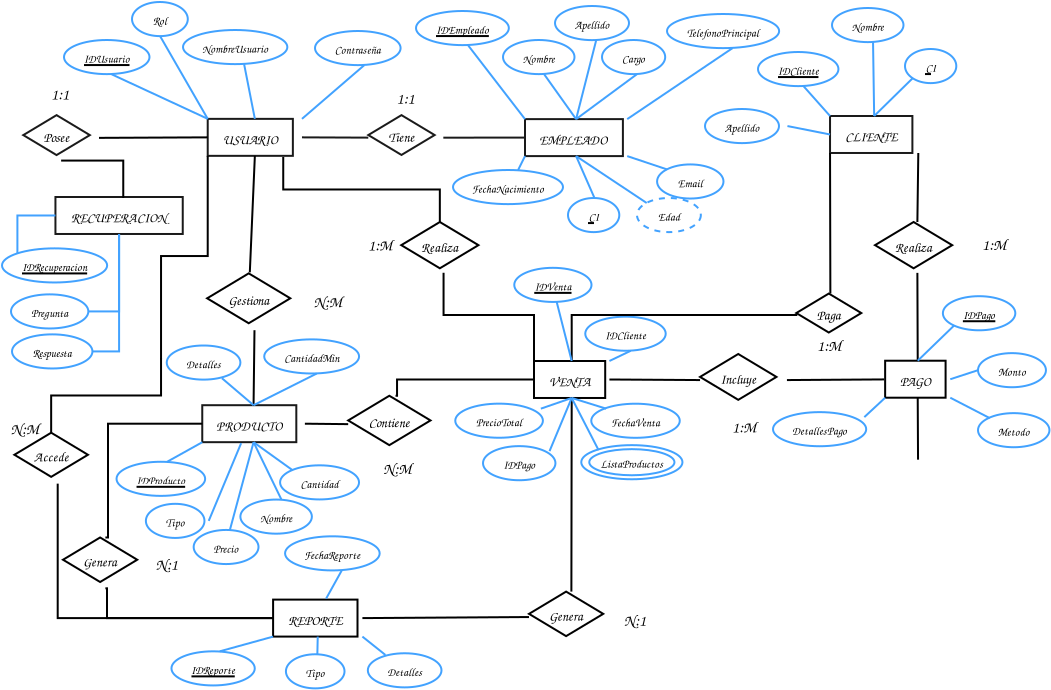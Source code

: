 <?xml version="1.0" encoding="UTF-8"?>
<dia:diagram xmlns:dia="http://www.lysator.liu.se/~alla/dia/">
  <dia:layer name="Fondo" visible="true" active="true">
    <dia:object type="ER - Entity" version="0" id="O0">
      <dia:attribute name="obj_pos">
        <dia:point val="26.35,0.15"/>
      </dia:attribute>
      <dia:attribute name="obj_bb">
        <dia:rectangle val="26.3,0.1;31.51,2.049"/>
      </dia:attribute>
      <dia:attribute name="elem_corner">
        <dia:point val="26.35,0.15"/>
      </dia:attribute>
      <dia:attribute name="elem_width">
        <dia:real val="5.11"/>
      </dia:attribute>
      <dia:attribute name="elem_height">
        <dia:real val="1.849"/>
      </dia:attribute>
      <dia:attribute name="border_width">
        <dia:real val="0.1"/>
      </dia:attribute>
      <dia:attribute name="border_color">
        <dia:color val="#1a1a1a"/>
      </dia:attribute>
      <dia:attribute name="inner_color">
        <dia:color val="#ffffff"/>
      </dia:attribute>
      <dia:attribute name="name">
        <dia:string>#EMPLEADO#</dia:string>
      </dia:attribute>
      <dia:attribute name="weak">
        <dia:boolean val="false"/>
      </dia:attribute>
      <dia:attribute name="associative">
        <dia:boolean val="false"/>
      </dia:attribute>
      <dia:attribute name="font">
        <dia:font family="Comic Sans MS" style="0" name="Courier"/>
      </dia:attribute>
      <dia:attribute name="font_height">
        <dia:real val="0.849"/>
      </dia:attribute>
    </dia:object>
    <dia:object type="ER - Entity" version="0" id="O1">
      <dia:attribute name="obj_pos">
        <dia:point val="41.602,-0.006"/>
      </dia:attribute>
      <dia:attribute name="obj_bb">
        <dia:rectangle val="41.552,-0.056;46.065,1.893"/>
      </dia:attribute>
      <dia:attribute name="elem_corner">
        <dia:point val="41.602,-0.006"/>
      </dia:attribute>
      <dia:attribute name="elem_width">
        <dia:real val="4.412"/>
      </dia:attribute>
      <dia:attribute name="elem_height">
        <dia:real val="1.849"/>
      </dia:attribute>
      <dia:attribute name="border_width">
        <dia:real val="0.1"/>
      </dia:attribute>
      <dia:attribute name="border_color">
        <dia:color val="#1a1a1a"/>
      </dia:attribute>
      <dia:attribute name="inner_color">
        <dia:color val="#ffffff"/>
      </dia:attribute>
      <dia:attribute name="name">
        <dia:string>#CLIENTE#</dia:string>
      </dia:attribute>
      <dia:attribute name="weak">
        <dia:boolean val="false"/>
      </dia:attribute>
      <dia:attribute name="associative">
        <dia:boolean val="false"/>
      </dia:attribute>
      <dia:attribute name="font">
        <dia:font family="Comic Sans MS" style="0" name="Courier"/>
      </dia:attribute>
      <dia:attribute name="font_height">
        <dia:real val="0.849"/>
      </dia:attribute>
    </dia:object>
    <dia:object type="ER - Entity" version="0" id="O2">
      <dia:attribute name="obj_pos">
        <dia:point val="10.486,0.137"/>
      </dia:attribute>
      <dia:attribute name="obj_bb">
        <dia:rectangle val="10.436,0.087;15.249,2.037"/>
      </dia:attribute>
      <dia:attribute name="elem_corner">
        <dia:point val="10.486,0.137"/>
      </dia:attribute>
      <dia:attribute name="elem_width">
        <dia:real val="4.713"/>
      </dia:attribute>
      <dia:attribute name="elem_height">
        <dia:real val="1.849"/>
      </dia:attribute>
      <dia:attribute name="border_width">
        <dia:real val="0.1"/>
      </dia:attribute>
      <dia:attribute name="border_color">
        <dia:color val="#1a1a1a"/>
      </dia:attribute>
      <dia:attribute name="inner_color">
        <dia:color val="#ffffff"/>
      </dia:attribute>
      <dia:attribute name="name">
        <dia:string>#USUARIO#</dia:string>
      </dia:attribute>
      <dia:attribute name="weak">
        <dia:boolean val="false"/>
      </dia:attribute>
      <dia:attribute name="associative">
        <dia:boolean val="false"/>
      </dia:attribute>
      <dia:attribute name="font">
        <dia:font family="Comic Sans MS" style="0" name="Courier"/>
      </dia:attribute>
      <dia:attribute name="font_height">
        <dia:real val="0.849"/>
      </dia:attribute>
    </dia:object>
    <dia:object type="ER - Entity" version="0" id="O3">
      <dia:attribute name="obj_pos">
        <dia:point val="2.872,4.044"/>
      </dia:attribute>
      <dia:attribute name="obj_bb">
        <dia:rectangle val="2.822,3.994;9.657,5.943"/>
      </dia:attribute>
      <dia:attribute name="elem_corner">
        <dia:point val="2.872,4.044"/>
      </dia:attribute>
      <dia:attribute name="elem_width">
        <dia:real val="6.735"/>
      </dia:attribute>
      <dia:attribute name="elem_height">
        <dia:real val="1.849"/>
      </dia:attribute>
      <dia:attribute name="border_width">
        <dia:real val="0.1"/>
      </dia:attribute>
      <dia:attribute name="border_color">
        <dia:color val="#1a1a1a"/>
      </dia:attribute>
      <dia:attribute name="inner_color">
        <dia:color val="#ffffff"/>
      </dia:attribute>
      <dia:attribute name="name">
        <dia:string>#RECUPERACION#</dia:string>
      </dia:attribute>
      <dia:attribute name="weak">
        <dia:boolean val="false"/>
      </dia:attribute>
      <dia:attribute name="associative">
        <dia:boolean val="false"/>
      </dia:attribute>
      <dia:attribute name="font">
        <dia:font family="Comic Sans MS" style="0" name="Courier"/>
      </dia:attribute>
      <dia:attribute name="font_height">
        <dia:real val="0.849"/>
      </dia:attribute>
    </dia:object>
    <dia:object type="ER - Entity" version="0" id="O4">
      <dia:attribute name="obj_pos">
        <dia:point val="10.213,14.454"/>
      </dia:attribute>
      <dia:attribute name="obj_bb">
        <dia:rectangle val="10.164,14.405;15.393,16.354"/>
      </dia:attribute>
      <dia:attribute name="elem_corner">
        <dia:point val="10.213,14.454"/>
      </dia:attribute>
      <dia:attribute name="elem_width">
        <dia:real val="5.13"/>
      </dia:attribute>
      <dia:attribute name="elem_height">
        <dia:real val="1.849"/>
      </dia:attribute>
      <dia:attribute name="border_width">
        <dia:real val="0.1"/>
      </dia:attribute>
      <dia:attribute name="border_color">
        <dia:color val="#1a1a1a"/>
      </dia:attribute>
      <dia:attribute name="inner_color">
        <dia:color val="#ffffff"/>
      </dia:attribute>
      <dia:attribute name="name">
        <dia:string>#PRODUCTO#</dia:string>
      </dia:attribute>
      <dia:attribute name="weak">
        <dia:boolean val="false"/>
      </dia:attribute>
      <dia:attribute name="associative">
        <dia:boolean val="false"/>
      </dia:attribute>
      <dia:attribute name="font">
        <dia:font family="Comic Sans MS" style="0" name="Courier"/>
      </dia:attribute>
      <dia:attribute name="font_height">
        <dia:real val="0.849"/>
      </dia:attribute>
    </dia:object>
    <dia:object type="ER - Relationship" version="0" id="O5">
      <dia:attribute name="obj_pos">
        <dia:point val="18.514,-0.049"/>
      </dia:attribute>
      <dia:attribute name="obj_bb">
        <dia:rectangle val="18.164,-0.099;22.616,2.252"/>
      </dia:attribute>
      <dia:attribute name="elem_corner">
        <dia:point val="18.514,-0.049"/>
      </dia:attribute>
      <dia:attribute name="elem_width">
        <dia:real val="3.752"/>
      </dia:attribute>
      <dia:attribute name="elem_height">
        <dia:real val="2.252"/>
      </dia:attribute>
      <dia:attribute name="border_width">
        <dia:real val="0.1"/>
      </dia:attribute>
      <dia:attribute name="border_color">
        <dia:color val="#1a1a1a"/>
      </dia:attribute>
      <dia:attribute name="inner_color">
        <dia:color val="#ffffff"/>
      </dia:attribute>
      <dia:attribute name="name">
        <dia:string>#Tiene#</dia:string>
      </dia:attribute>
      <dia:attribute name="left_card">
        <dia:string>##</dia:string>
      </dia:attribute>
      <dia:attribute name="right_card">
        <dia:string>##</dia:string>
      </dia:attribute>
      <dia:attribute name="identifying">
        <dia:boolean val="false"/>
      </dia:attribute>
      <dia:attribute name="rotated">
        <dia:boolean val="false"/>
      </dia:attribute>
      <dia:attribute name="font">
        <dia:font family="Comic Sans MS" style="0" name="Courier"/>
      </dia:attribute>
      <dia:attribute name="font_height">
        <dia:real val="0.849"/>
      </dia:attribute>
    </dia:object>
    <dia:object type="Standard - Line" version="0" id="O6">
      <dia:attribute name="obj_pos">
        <dia:point val="15.199,1.062"/>
      </dia:attribute>
      <dia:attribute name="obj_bb">
        <dia:rectangle val="15.149,1.012;18.564,1.127"/>
      </dia:attribute>
      <dia:attribute name="conn_endpoints">
        <dia:point val="15.199,1.062"/>
        <dia:point val="18.514,1.076"/>
      </dia:attribute>
      <dia:attribute name="numcp">
        <dia:int val="1"/>
      </dia:attribute>
      <dia:attribute name="line_color">
        <dia:color val="#1a1a1a"/>
      </dia:attribute>
      <dia:connections>
        <dia:connection handle="0" to="O2" connection="4"/>
        <dia:connection handle="1" to="O5" connection="0"/>
      </dia:connections>
    </dia:object>
    <dia:object type="Standard - Line" version="0" id="O7">
      <dia:attribute name="obj_pos">
        <dia:point val="22.266,1.076"/>
      </dia:attribute>
      <dia:attribute name="obj_bb">
        <dia:rectangle val="22.216,1.025;26.4,1.126"/>
      </dia:attribute>
      <dia:attribute name="conn_endpoints">
        <dia:point val="22.266,1.076"/>
        <dia:point val="26.35,1.075"/>
      </dia:attribute>
      <dia:attribute name="numcp">
        <dia:int val="1"/>
      </dia:attribute>
      <dia:attribute name="line_color">
        <dia:color val="#1a1a1a"/>
      </dia:attribute>
      <dia:connections>
        <dia:connection handle="0" to="O5" connection="4"/>
        <dia:connection handle="1" to="O0" connection="3"/>
      </dia:connections>
    </dia:object>
    <dia:object type="ER - Relationship" version="0" id="O8">
      <dia:attribute name="obj_pos">
        <dia:point val="1.263,-0.049"/>
      </dia:attribute>
      <dia:attribute name="obj_bb">
        <dia:rectangle val="0.913,-0.099;5.4,2.273"/>
      </dia:attribute>
      <dia:attribute name="elem_corner">
        <dia:point val="1.263,-0.049"/>
      </dia:attribute>
      <dia:attribute name="elem_width">
        <dia:real val="3.788"/>
      </dia:attribute>
      <dia:attribute name="elem_height">
        <dia:real val="2.272"/>
      </dia:attribute>
      <dia:attribute name="border_width">
        <dia:real val="0.1"/>
      </dia:attribute>
      <dia:attribute name="border_color">
        <dia:color val="#1a1a1a"/>
      </dia:attribute>
      <dia:attribute name="inner_color">
        <dia:color val="#ffffff"/>
      </dia:attribute>
      <dia:attribute name="name">
        <dia:string>#Posee#</dia:string>
      </dia:attribute>
      <dia:attribute name="left_card">
        <dia:string>##</dia:string>
      </dia:attribute>
      <dia:attribute name="right_card">
        <dia:string>##</dia:string>
      </dia:attribute>
      <dia:attribute name="identifying">
        <dia:boolean val="false"/>
      </dia:attribute>
      <dia:attribute name="rotated">
        <dia:boolean val="false"/>
      </dia:attribute>
      <dia:attribute name="font">
        <dia:font family="Comic Sans MS" style="0" name="Courier"/>
      </dia:attribute>
      <dia:attribute name="font_height">
        <dia:real val="0.849"/>
      </dia:attribute>
    </dia:object>
    <dia:object type="Standard - Line" version="0" id="O9">
      <dia:attribute name="obj_pos">
        <dia:point val="5.05,1.087"/>
      </dia:attribute>
      <dia:attribute name="obj_bb">
        <dia:rectangle val="5.0,1.012;10.537,1.137"/>
      </dia:attribute>
      <dia:attribute name="conn_endpoints">
        <dia:point val="5.05,1.087"/>
        <dia:point val="10.486,1.062"/>
      </dia:attribute>
      <dia:attribute name="numcp">
        <dia:int val="1"/>
      </dia:attribute>
      <dia:connections>
        <dia:connection handle="0" to="O8" connection="4"/>
        <dia:connection handle="1" to="O2" connection="3"/>
      </dia:connections>
    </dia:object>
    <dia:object type="Standard - ZigZagLine" version="1" id="O10">
      <dia:attribute name="obj_pos">
        <dia:point val="6.24,4.044"/>
      </dia:attribute>
      <dia:attribute name="obj_bb">
        <dia:rectangle val="3.106,2.173;6.313,4.094"/>
      </dia:attribute>
      <dia:attribute name="orth_points">
        <dia:point val="6.24,4.044"/>
        <dia:point val="6.263,4.044"/>
        <dia:point val="6.263,2.223"/>
        <dia:point val="3.156,2.223"/>
      </dia:attribute>
      <dia:attribute name="orth_orient">
        <dia:enum val="0"/>
        <dia:enum val="1"/>
        <dia:enum val="0"/>
      </dia:attribute>
      <dia:attribute name="autorouting">
        <dia:boolean val="false"/>
      </dia:attribute>
      <dia:connections>
        <dia:connection handle="0" to="O3" connection="1"/>
        <dia:connection handle="1" to="O8" connection="6"/>
      </dia:connections>
    </dia:object>
    <dia:object type="ER - Relationship" version="0" id="O11">
      <dia:attribute name="obj_pos">
        <dia:point val="10.456,7.862"/>
      </dia:attribute>
      <dia:attribute name="obj_bb">
        <dia:rectangle val="10.406,6.662;15.241,11.902"/>
      </dia:attribute>
      <dia:attribute name="elem_corner">
        <dia:point val="10.456,7.862"/>
      </dia:attribute>
      <dia:attribute name="elem_width">
        <dia:real val="4.735"/>
      </dia:attribute>
      <dia:attribute name="elem_height">
        <dia:real val="2.841"/>
      </dia:attribute>
      <dia:attribute name="border_width">
        <dia:real val="0.1"/>
      </dia:attribute>
      <dia:attribute name="border_color">
        <dia:color val="#000000"/>
      </dia:attribute>
      <dia:attribute name="inner_color">
        <dia:color val="#ffffff"/>
      </dia:attribute>
      <dia:attribute name="name">
        <dia:string>#Gestiona#</dia:string>
      </dia:attribute>
      <dia:attribute name="left_card">
        <dia:string>##</dia:string>
      </dia:attribute>
      <dia:attribute name="right_card">
        <dia:string>##</dia:string>
      </dia:attribute>
      <dia:attribute name="identifying">
        <dia:boolean val="false"/>
      </dia:attribute>
      <dia:attribute name="rotated">
        <dia:boolean val="true"/>
      </dia:attribute>
      <dia:attribute name="font">
        <dia:font family="Comic Sans MS" style="0" name="Courier"/>
      </dia:attribute>
      <dia:attribute name="font_height">
        <dia:real val="0.849"/>
      </dia:attribute>
    </dia:object>
    <dia:object type="Standard - Line" version="0" id="O12">
      <dia:attribute name="obj_pos">
        <dia:point val="12.843,1.987"/>
      </dia:attribute>
      <dia:attribute name="obj_bb">
        <dia:rectangle val="12.777,1.936;12.893,7.863"/>
      </dia:attribute>
      <dia:attribute name="conn_endpoints">
        <dia:point val="12.843,1.987"/>
        <dia:point val="12.828,7.813"/>
      </dia:attribute>
      <dia:attribute name="numcp">
        <dia:int val="1"/>
      </dia:attribute>
      <dia:connections>
        <dia:connection handle="0" to="O2" connection="6"/>
        <dia:connection handle="1" to="O11" connection="8"/>
      </dia:connections>
    </dia:object>
    <dia:object type="Standard - Line" version="0" id="O13">
      <dia:attribute name="obj_pos">
        <dia:point val="12.824,10.703"/>
      </dia:attribute>
      <dia:attribute name="obj_bb">
        <dia:rectangle val="12.728,10.652;12.874,14.505"/>
      </dia:attribute>
      <dia:attribute name="conn_endpoints">
        <dia:point val="12.824,10.703"/>
        <dia:point val="12.778,14.454"/>
      </dia:attribute>
      <dia:attribute name="numcp">
        <dia:int val="1"/>
      </dia:attribute>
      <dia:connections>
        <dia:connection handle="0" to="O11" connection="6"/>
        <dia:connection handle="1" to="O4" connection="1"/>
      </dia:connections>
    </dia:object>
    <dia:object type="Standard - ZigZagLine" version="1" id="O14">
      <dia:attribute name="obj_pos">
        <dia:point val="14.262,2.043"/>
      </dia:attribute>
      <dia:attribute name="obj_bb">
        <dia:rectangle val="14.213,1.993;22.328,5.344"/>
      </dia:attribute>
      <dia:attribute name="orth_points">
        <dia:point val="14.262,2.043"/>
        <dia:point val="14.262,3.669"/>
        <dia:point val="22.278,3.669"/>
        <dia:point val="22.278,5.294"/>
      </dia:attribute>
      <dia:attribute name="orth_orient">
        <dia:enum val="1"/>
        <dia:enum val="0"/>
        <dia:enum val="1"/>
      </dia:attribute>
      <dia:attribute name="autorouting">
        <dia:boolean val="true"/>
      </dia:attribute>
      <dia:connections>
        <dia:connection handle="1" to="O15" connection="2"/>
      </dia:connections>
    </dia:object>
    <dia:object type="ER - Relationship" version="0" id="O15">
      <dia:attribute name="obj_pos">
        <dia:point val="20.163,5.294"/>
      </dia:attribute>
      <dia:attribute name="obj_bb">
        <dia:rectangle val="19.813,5.244;24.743,7.882"/>
      </dia:attribute>
      <dia:attribute name="elem_corner">
        <dia:point val="20.163,5.294"/>
      </dia:attribute>
      <dia:attribute name="elem_width">
        <dia:real val="4.23"/>
      </dia:attribute>
      <dia:attribute name="elem_height">
        <dia:real val="2.538"/>
      </dia:attribute>
      <dia:attribute name="border_width">
        <dia:real val="0.1"/>
      </dia:attribute>
      <dia:attribute name="border_color">
        <dia:color val="#000000"/>
      </dia:attribute>
      <dia:attribute name="inner_color">
        <dia:color val="#ffffff"/>
      </dia:attribute>
      <dia:attribute name="name">
        <dia:string>#Realiza#</dia:string>
      </dia:attribute>
      <dia:attribute name="left_card">
        <dia:string>##</dia:string>
      </dia:attribute>
      <dia:attribute name="right_card">
        <dia:string>##</dia:string>
      </dia:attribute>
      <dia:attribute name="identifying">
        <dia:boolean val="false"/>
      </dia:attribute>
      <dia:attribute name="rotated">
        <dia:boolean val="false"/>
      </dia:attribute>
      <dia:attribute name="font">
        <dia:font family="Comic Sans MS" style="0" name="Courier"/>
      </dia:attribute>
      <dia:attribute name="font_height">
        <dia:real val="0.846"/>
      </dia:attribute>
    </dia:object>
    <dia:object type="ER - Entity" version="0" id="O16">
      <dia:attribute name="obj_pos">
        <dia:point val="26.8,12.244"/>
      </dia:attribute>
      <dia:attribute name="obj_bb">
        <dia:rectangle val="26.75,12.194;30.62,14.143"/>
      </dia:attribute>
      <dia:attribute name="elem_corner">
        <dia:point val="26.8,12.244"/>
      </dia:attribute>
      <dia:attribute name="elem_width">
        <dia:real val="3.77"/>
      </dia:attribute>
      <dia:attribute name="elem_height">
        <dia:real val="1.849"/>
      </dia:attribute>
      <dia:attribute name="border_width">
        <dia:real val="0.1"/>
      </dia:attribute>
      <dia:attribute name="border_color">
        <dia:color val="#000000"/>
      </dia:attribute>
      <dia:attribute name="inner_color">
        <dia:color val="#ffffff"/>
      </dia:attribute>
      <dia:attribute name="name">
        <dia:string>#VENTA#</dia:string>
      </dia:attribute>
      <dia:attribute name="weak">
        <dia:boolean val="false"/>
      </dia:attribute>
      <dia:attribute name="associative">
        <dia:boolean val="false"/>
      </dia:attribute>
      <dia:attribute name="font">
        <dia:font family="Comic Sans MS" style="0" name="Courier"/>
      </dia:attribute>
      <dia:attribute name="font_height">
        <dia:real val="0.849"/>
      </dia:attribute>
    </dia:object>
    <dia:object type="Standard - ZigZagLine" version="1" id="O17">
      <dia:attribute name="obj_pos">
        <dia:point val="22.278,7.832"/>
      </dia:attribute>
      <dia:attribute name="obj_bb">
        <dia:rectangle val="22.228,7.782;26.85,12.294"/>
      </dia:attribute>
      <dia:attribute name="orth_points">
        <dia:point val="22.278,7.832"/>
        <dia:point val="22.278,9.944"/>
        <dia:point val="26.8,9.944"/>
        <dia:point val="26.8,12.244"/>
      </dia:attribute>
      <dia:attribute name="orth_orient">
        <dia:enum val="1"/>
        <dia:enum val="0"/>
        <dia:enum val="1"/>
      </dia:attribute>
      <dia:attribute name="autorouting">
        <dia:boolean val="false"/>
      </dia:attribute>
      <dia:connections>
        <dia:connection handle="0" to="O15" connection="6"/>
        <dia:connection handle="1" to="O16" connection="0"/>
      </dia:connections>
    </dia:object>
    <dia:object type="Standard - Line" version="0" id="O18">
      <dia:attribute name="obj_pos">
        <dia:point val="28.685,14.093"/>
      </dia:attribute>
      <dia:attribute name="obj_bb">
        <dia:rectangle val="28.619,14.043;28.735,23.824"/>
      </dia:attribute>
      <dia:attribute name="conn_endpoints">
        <dia:point val="28.685,14.093"/>
        <dia:point val="28.669,23.774"/>
      </dia:attribute>
      <dia:attribute name="numcp">
        <dia:int val="1"/>
      </dia:attribute>
      <dia:connections>
        <dia:connection handle="0" to="O16" connection="6"/>
        <dia:connection handle="1" to="O32" connection="2"/>
      </dia:connections>
    </dia:object>
    <dia:object type="ER - Entity" version="0" id="O19">
      <dia:attribute name="obj_pos">
        <dia:point val="44.357,12.23"/>
      </dia:attribute>
      <dia:attribute name="obj_bb">
        <dia:rectangle val="44.307,12.18;47.664,14.13"/>
      </dia:attribute>
      <dia:attribute name="elem_corner">
        <dia:point val="44.357,12.23"/>
      </dia:attribute>
      <dia:attribute name="elem_width">
        <dia:real val="3.257"/>
      </dia:attribute>
      <dia:attribute name="elem_height">
        <dia:real val="1.849"/>
      </dia:attribute>
      <dia:attribute name="border_width">
        <dia:real val="0.1"/>
      </dia:attribute>
      <dia:attribute name="border_color">
        <dia:color val="#000000"/>
      </dia:attribute>
      <dia:attribute name="inner_color">
        <dia:color val="#ffffff"/>
      </dia:attribute>
      <dia:attribute name="name">
        <dia:string>#PAGO#</dia:string>
      </dia:attribute>
      <dia:attribute name="weak">
        <dia:boolean val="false"/>
      </dia:attribute>
      <dia:attribute name="associative">
        <dia:boolean val="false"/>
      </dia:attribute>
      <dia:attribute name="font">
        <dia:font family="Comic Sans MS" style="0" name="Courier"/>
      </dia:attribute>
      <dia:attribute name="font_height">
        <dia:real val="0.849"/>
      </dia:attribute>
    </dia:object>
    <dia:object type="Standard - Line" version="0" id="O20">
      <dia:attribute name="obj_pos">
        <dia:point val="30.57,13.169"/>
      </dia:attribute>
      <dia:attribute name="obj_bb">
        <dia:rectangle val="30.52,13.118;35.152,13.248"/>
      </dia:attribute>
      <dia:attribute name="conn_endpoints">
        <dia:point val="30.57,13.169"/>
        <dia:point val="35.102,13.197"/>
      </dia:attribute>
      <dia:attribute name="numcp">
        <dia:int val="1"/>
      </dia:attribute>
      <dia:connections>
        <dia:connection handle="0" to="O16" connection="4"/>
        <dia:connection handle="1" to="O23" connection="0"/>
      </dia:connections>
    </dia:object>
    <dia:object type="ER - Relationship" version="0" id="O21">
      <dia:attribute name="obj_pos">
        <dia:point val="43.85,5.294"/>
      </dia:attribute>
      <dia:attribute name="obj_bb">
        <dia:rectangle val="43.5,5.244;48.438,7.886"/>
      </dia:attribute>
      <dia:attribute name="elem_corner">
        <dia:point val="43.85,5.294"/>
      </dia:attribute>
      <dia:attribute name="elem_width">
        <dia:real val="4.237"/>
      </dia:attribute>
      <dia:attribute name="elem_height">
        <dia:real val="2.542"/>
      </dia:attribute>
      <dia:attribute name="border_width">
        <dia:real val="0.1"/>
      </dia:attribute>
      <dia:attribute name="border_color">
        <dia:color val="#000000"/>
      </dia:attribute>
      <dia:attribute name="inner_color">
        <dia:color val="#ffffff"/>
      </dia:attribute>
      <dia:attribute name="name">
        <dia:string>#Realiza#</dia:string>
      </dia:attribute>
      <dia:attribute name="left_card">
        <dia:string>##</dia:string>
      </dia:attribute>
      <dia:attribute name="right_card">
        <dia:string>##</dia:string>
      </dia:attribute>
      <dia:attribute name="identifying">
        <dia:boolean val="false"/>
      </dia:attribute>
      <dia:attribute name="rotated">
        <dia:boolean val="false"/>
      </dia:attribute>
      <dia:attribute name="font">
        <dia:font family="Comic Sans MS" style="0" name="Courier"/>
      </dia:attribute>
      <dia:attribute name="font_height">
        <dia:real val="0.849"/>
      </dia:attribute>
    </dia:object>
    <dia:object type="Standard - Line" version="0" id="O22">
      <dia:attribute name="obj_pos">
        <dia:point val="46.015,1.843"/>
      </dia:attribute>
      <dia:attribute name="obj_bb">
        <dia:rectangle val="45.918,1.793;46.065,5.345"/>
      </dia:attribute>
      <dia:attribute name="conn_endpoints">
        <dia:point val="46.015,1.843"/>
        <dia:point val="45.969,5.294"/>
      </dia:attribute>
      <dia:attribute name="numcp">
        <dia:int val="1"/>
      </dia:attribute>
      <dia:connections>
        <dia:connection handle="0" to="O1" connection="7"/>
        <dia:connection handle="1" to="O21" connection="2"/>
      </dia:connections>
    </dia:object>
    <dia:object type="ER - Relationship" version="0" id="O23">
      <dia:attribute name="obj_pos">
        <dia:point val="35.102,11.894"/>
      </dia:attribute>
      <dia:attribute name="obj_bb">
        <dia:rectangle val="34.752,11.844;39.797,14.551"/>
      </dia:attribute>
      <dia:attribute name="elem_corner">
        <dia:point val="35.102,11.894"/>
      </dia:attribute>
      <dia:attribute name="elem_width">
        <dia:real val="4.345"/>
      </dia:attribute>
      <dia:attribute name="elem_height">
        <dia:real val="2.607"/>
      </dia:attribute>
      <dia:attribute name="border_width">
        <dia:real val="0.1"/>
      </dia:attribute>
      <dia:attribute name="border_color">
        <dia:color val="#000000"/>
      </dia:attribute>
      <dia:attribute name="inner_color">
        <dia:color val="#ffffff"/>
      </dia:attribute>
      <dia:attribute name="name">
        <dia:string>#Incluye#</dia:string>
      </dia:attribute>
      <dia:attribute name="left_card">
        <dia:string>##</dia:string>
      </dia:attribute>
      <dia:attribute name="right_card">
        <dia:string>##</dia:string>
      </dia:attribute>
      <dia:attribute name="identifying">
        <dia:boolean val="false"/>
      </dia:attribute>
      <dia:attribute name="rotated">
        <dia:boolean val="false"/>
      </dia:attribute>
      <dia:attribute name="font">
        <dia:font family="Comic Sans MS" style="0" name="Courier"/>
      </dia:attribute>
      <dia:attribute name="font_height">
        <dia:real val="0.849"/>
      </dia:attribute>
    </dia:object>
    <dia:object type="Standard - Line" version="0" id="O24">
      <dia:attribute name="obj_pos">
        <dia:point val="39.447,13.197"/>
      </dia:attribute>
      <dia:attribute name="obj_bb">
        <dia:rectangle val="39.397,13.116;44.36,13.248"/>
      </dia:attribute>
      <dia:attribute name="conn_endpoints">
        <dia:point val="39.447,13.197"/>
        <dia:point val="44.309,13.166"/>
      </dia:attribute>
      <dia:attribute name="numcp">
        <dia:int val="1"/>
      </dia:attribute>
      <dia:connections>
        <dia:connection handle="0" to="O23" connection="4"/>
        <dia:connection handle="1" to="O19" connection="8"/>
      </dia:connections>
    </dia:object>
    <dia:object type="Standard - Line" version="0" id="O25">
      <dia:attribute name="obj_pos">
        <dia:point val="45.969,7.836"/>
      </dia:attribute>
      <dia:attribute name="obj_bb">
        <dia:rectangle val="45.919,7.786;46.036,12.28"/>
      </dia:attribute>
      <dia:attribute name="conn_endpoints">
        <dia:point val="45.969,7.836"/>
        <dia:point val="45.986,12.23"/>
      </dia:attribute>
      <dia:attribute name="numcp">
        <dia:int val="1"/>
      </dia:attribute>
      <dia:connections>
        <dia:connection handle="0" to="O21" connection="6"/>
        <dia:connection handle="1" to="O19" connection="1"/>
      </dia:connections>
    </dia:object>
    <dia:object type="ER - Relationship" version="0" id="O26">
      <dia:attribute name="obj_pos">
        <dia:point val="17.509,13.982"/>
      </dia:attribute>
      <dia:attribute name="obj_bb">
        <dia:rectangle val="17.459,12.782;22.292,18.021"/>
      </dia:attribute>
      <dia:attribute name="elem_corner">
        <dia:point val="17.509,13.982"/>
      </dia:attribute>
      <dia:attribute name="elem_width">
        <dia:real val="4.732"/>
      </dia:attribute>
      <dia:attribute name="elem_height">
        <dia:real val="2.839"/>
      </dia:attribute>
      <dia:attribute name="border_width">
        <dia:real val="0.1"/>
      </dia:attribute>
      <dia:attribute name="border_color">
        <dia:color val="#000000"/>
      </dia:attribute>
      <dia:attribute name="inner_color">
        <dia:color val="#ffffff"/>
      </dia:attribute>
      <dia:attribute name="name">
        <dia:string>#Contiene#</dia:string>
      </dia:attribute>
      <dia:attribute name="left_card">
        <dia:string>##</dia:string>
      </dia:attribute>
      <dia:attribute name="right_card">
        <dia:string>##</dia:string>
      </dia:attribute>
      <dia:attribute name="identifying">
        <dia:boolean val="false"/>
      </dia:attribute>
      <dia:attribute name="rotated">
        <dia:boolean val="true"/>
      </dia:attribute>
      <dia:attribute name="font">
        <dia:font family="Comic Sans MS" style="0" name="Courier"/>
      </dia:attribute>
      <dia:attribute name="font_height">
        <dia:real val="0.849"/>
      </dia:attribute>
    </dia:object>
    <dia:object type="Standard - ZigZagLine" version="1" id="O27">
      <dia:attribute name="obj_pos">
        <dia:point val="19.876,13.982"/>
      </dia:attribute>
      <dia:attribute name="obj_bb">
        <dia:rectangle val="19.826,13.119;26.85,14.032"/>
      </dia:attribute>
      <dia:attribute name="orth_points">
        <dia:point val="19.876,13.982"/>
        <dia:point val="19.952,13.982"/>
        <dia:point val="19.952,13.169"/>
        <dia:point val="26.8,13.169"/>
      </dia:attribute>
      <dia:attribute name="orth_orient">
        <dia:enum val="0"/>
        <dia:enum val="1"/>
        <dia:enum val="0"/>
      </dia:attribute>
      <dia:attribute name="autorouting">
        <dia:boolean val="false"/>
      </dia:attribute>
      <dia:connections>
        <dia:connection handle="0" to="O26" connection="2"/>
        <dia:connection handle="1" to="O16" connection="3"/>
      </dia:connections>
    </dia:object>
    <dia:object type="ER - Relationship" version="0" id="O28">
      <dia:attribute name="obj_pos">
        <dia:point val="3.25,21.068"/>
      </dia:attribute>
      <dia:attribute name="obj_bb">
        <dia:rectangle val="2.9,21.018;7.838,23.66"/>
      </dia:attribute>
      <dia:attribute name="elem_corner">
        <dia:point val="3.25,21.068"/>
      </dia:attribute>
      <dia:attribute name="elem_width">
        <dia:real val="4.237"/>
      </dia:attribute>
      <dia:attribute name="elem_height">
        <dia:real val="2.542"/>
      </dia:attribute>
      <dia:attribute name="border_width">
        <dia:real val="0.1"/>
      </dia:attribute>
      <dia:attribute name="border_color">
        <dia:color val="#000000"/>
      </dia:attribute>
      <dia:attribute name="inner_color">
        <dia:color val="#ffffff"/>
      </dia:attribute>
      <dia:attribute name="name">
        <dia:string>#Genera#</dia:string>
      </dia:attribute>
      <dia:attribute name="left_card">
        <dia:string>##</dia:string>
      </dia:attribute>
      <dia:attribute name="right_card">
        <dia:string>##</dia:string>
      </dia:attribute>
      <dia:attribute name="identifying">
        <dia:boolean val="false"/>
      </dia:attribute>
      <dia:attribute name="rotated">
        <dia:boolean val="false"/>
      </dia:attribute>
      <dia:attribute name="font">
        <dia:font family="Comic Sans MS" style="0" name="Courier"/>
      </dia:attribute>
      <dia:attribute name="font_height">
        <dia:real val="0.849"/>
      </dia:attribute>
    </dia:object>
    <dia:object type="Standard - ZigZagLine" version="1" id="O29">
      <dia:attribute name="obj_pos">
        <dia:point val="10.213,15.379"/>
      </dia:attribute>
      <dia:attribute name="obj_bb">
        <dia:rectangle val="5.319,15.329;10.264,21.118"/>
      </dia:attribute>
      <dia:attribute name="orth_points">
        <dia:point val="10.213,15.379"/>
        <dia:point val="5.5,15.379"/>
        <dia:point val="5.5,21.068"/>
        <dia:point val="5.369,21.068"/>
      </dia:attribute>
      <dia:attribute name="orth_orient">
        <dia:enum val="0"/>
        <dia:enum val="1"/>
        <dia:enum val="0"/>
      </dia:attribute>
      <dia:attribute name="autorouting">
        <dia:boolean val="false"/>
      </dia:attribute>
      <dia:connections>
        <dia:connection handle="0" to="O4" connection="3"/>
        <dia:connection handle="1" to="O28" connection="2"/>
      </dia:connections>
    </dia:object>
    <dia:object type="ER - Entity" version="0" id="O30">
      <dia:attribute name="obj_pos">
        <dia:point val="13.755,24.174"/>
      </dia:attribute>
      <dia:attribute name="obj_bb">
        <dia:rectangle val="13.704,24.124;18.27,26.074"/>
      </dia:attribute>
      <dia:attribute name="elem_corner">
        <dia:point val="13.755,24.174"/>
      </dia:attribute>
      <dia:attribute name="elem_width">
        <dia:real val="4.465"/>
      </dia:attribute>
      <dia:attribute name="elem_height">
        <dia:real val="1.849"/>
      </dia:attribute>
      <dia:attribute name="border_width">
        <dia:real val="0.1"/>
      </dia:attribute>
      <dia:attribute name="border_color">
        <dia:color val="#000000"/>
      </dia:attribute>
      <dia:attribute name="inner_color">
        <dia:color val="#ffffff"/>
      </dia:attribute>
      <dia:attribute name="name">
        <dia:string>#REPORTE#</dia:string>
      </dia:attribute>
      <dia:attribute name="weak">
        <dia:boolean val="false"/>
      </dia:attribute>
      <dia:attribute name="associative">
        <dia:boolean val="false"/>
      </dia:attribute>
      <dia:attribute name="font">
        <dia:font family="Comic Sans MS" style="0" name="Courier"/>
      </dia:attribute>
      <dia:attribute name="font_height">
        <dia:real val="0.849"/>
      </dia:attribute>
    </dia:object>
    <dia:object type="Standard - ZigZagLine" version="1" id="O31">
      <dia:attribute name="obj_pos">
        <dia:point val="5.369,23.61"/>
      </dia:attribute>
      <dia:attribute name="obj_bb">
        <dia:rectangle val="5.319,23.56;13.805,25.149"/>
      </dia:attribute>
      <dia:attribute name="orth_points">
        <dia:point val="5.369,23.61"/>
        <dia:point val="5.45,23.61"/>
        <dia:point val="5.45,25.099"/>
        <dia:point val="13.755,25.099"/>
      </dia:attribute>
      <dia:attribute name="orth_orient">
        <dia:enum val="0"/>
        <dia:enum val="1"/>
        <dia:enum val="0"/>
      </dia:attribute>
      <dia:attribute name="autorouting">
        <dia:boolean val="false"/>
      </dia:attribute>
      <dia:connections>
        <dia:connection handle="0" to="O28" connection="6"/>
        <dia:connection handle="1" to="O30" connection="3"/>
      </dia:connections>
    </dia:object>
    <dia:object type="ER - Relationship" version="0" id="O32">
      <dia:attribute name="obj_pos">
        <dia:point val="26.55,23.774"/>
      </dia:attribute>
      <dia:attribute name="obj_bb">
        <dia:rectangle val="26.2,23.724;31.138,26.367"/>
      </dia:attribute>
      <dia:attribute name="elem_corner">
        <dia:point val="26.55,23.774"/>
      </dia:attribute>
      <dia:attribute name="elem_width">
        <dia:real val="4.237"/>
      </dia:attribute>
      <dia:attribute name="elem_height">
        <dia:real val="2.542"/>
      </dia:attribute>
      <dia:attribute name="border_width">
        <dia:real val="0.1"/>
      </dia:attribute>
      <dia:attribute name="border_color">
        <dia:color val="#000000"/>
      </dia:attribute>
      <dia:attribute name="inner_color">
        <dia:color val="#ffffff"/>
      </dia:attribute>
      <dia:attribute name="name">
        <dia:string>#Genera#</dia:string>
      </dia:attribute>
      <dia:attribute name="left_card">
        <dia:string>##</dia:string>
      </dia:attribute>
      <dia:attribute name="right_card">
        <dia:string>##</dia:string>
      </dia:attribute>
      <dia:attribute name="identifying">
        <dia:boolean val="false"/>
      </dia:attribute>
      <dia:attribute name="rotated">
        <dia:boolean val="false"/>
      </dia:attribute>
      <dia:attribute name="font">
        <dia:font family="Comic Sans MS" style="0" name="Courier"/>
      </dia:attribute>
      <dia:attribute name="font_height">
        <dia:real val="0.849"/>
      </dia:attribute>
    </dia:object>
    <dia:object type="Standard - Line" version="0" id="O33">
      <dia:attribute name="obj_pos">
        <dia:point val="26.55,25.046"/>
      </dia:attribute>
      <dia:attribute name="obj_bb">
        <dia:rectangle val="18.169,24.995;26.601,25.149"/>
      </dia:attribute>
      <dia:attribute name="conn_endpoints">
        <dia:point val="26.55,25.046"/>
        <dia:point val="18.22,25.099"/>
      </dia:attribute>
      <dia:attribute name="numcp">
        <dia:int val="1"/>
      </dia:attribute>
      <dia:connections>
        <dia:connection handle="0" to="O32" connection="0"/>
        <dia:connection handle="1" to="O30" connection="4"/>
      </dia:connections>
    </dia:object>
    <dia:object type="ER - Attribute" version="0" id="O34">
      <dia:attribute name="obj_pos">
        <dia:point val="3.3,-3.806"/>
      </dia:attribute>
      <dia:attribute name="obj_bb">
        <dia:rectangle val="3.25,-3.856;8.07,-2.05"/>
      </dia:attribute>
      <dia:attribute name="elem_corner">
        <dia:point val="3.3,-3.806"/>
      </dia:attribute>
      <dia:attribute name="elem_width">
        <dia:real val="4.72"/>
      </dia:attribute>
      <dia:attribute name="elem_height">
        <dia:real val="1.706"/>
      </dia:attribute>
      <dia:attribute name="border_width">
        <dia:real val="0.1"/>
      </dia:attribute>
      <dia:attribute name="border_color">
        <dia:color val="#42a2ff"/>
      </dia:attribute>
      <dia:attribute name="inner_color">
        <dia:color val="#ffffff"/>
      </dia:attribute>
      <dia:attribute name="name">
        <dia:string>#IDUsuario#</dia:string>
      </dia:attribute>
      <dia:attribute name="key">
        <dia:boolean val="true"/>
      </dia:attribute>
      <dia:attribute name="weak_key">
        <dia:boolean val="false"/>
      </dia:attribute>
      <dia:attribute name="derived">
        <dia:boolean val="false"/>
      </dia:attribute>
      <dia:attribute name="multivalued">
        <dia:boolean val="false"/>
      </dia:attribute>
      <dia:attribute name="font">
        <dia:font family="Comic Sans MS" style="0" name="Courier"/>
      </dia:attribute>
      <dia:attribute name="font_height">
        <dia:real val="0.706"/>
      </dia:attribute>
    </dia:object>
    <dia:object type="ER - Attribute" version="0" id="O35">
      <dia:attribute name="obj_pos">
        <dia:point val="9.25,-4.306"/>
      </dia:attribute>
      <dia:attribute name="obj_bb">
        <dia:rectangle val="9.2,-4.356;15.41,-2.55"/>
      </dia:attribute>
      <dia:attribute name="elem_corner">
        <dia:point val="9.25,-4.306"/>
      </dia:attribute>
      <dia:attribute name="elem_width">
        <dia:real val="6.11"/>
      </dia:attribute>
      <dia:attribute name="elem_height">
        <dia:real val="1.706"/>
      </dia:attribute>
      <dia:attribute name="border_width">
        <dia:real val="0.1"/>
      </dia:attribute>
      <dia:attribute name="border_color">
        <dia:color val="#42a2ff"/>
      </dia:attribute>
      <dia:attribute name="inner_color">
        <dia:color val="#ffffff"/>
      </dia:attribute>
      <dia:attribute name="name">
        <dia:string>#NombreUsuario#</dia:string>
      </dia:attribute>
      <dia:attribute name="key">
        <dia:boolean val="false"/>
      </dia:attribute>
      <dia:attribute name="weak_key">
        <dia:boolean val="false"/>
      </dia:attribute>
      <dia:attribute name="derived">
        <dia:boolean val="false"/>
      </dia:attribute>
      <dia:attribute name="multivalued">
        <dia:boolean val="false"/>
      </dia:attribute>
      <dia:attribute name="font">
        <dia:font family="Comic Sans MS" style="0" name="Courier"/>
      </dia:attribute>
      <dia:attribute name="font_height">
        <dia:real val="0.706"/>
      </dia:attribute>
    </dia:object>
    <dia:object type="ER - Attribute" version="0" id="O36">
      <dia:attribute name="obj_pos">
        <dia:point val="15.85,-4.256"/>
      </dia:attribute>
      <dia:attribute name="obj_bb">
        <dia:rectangle val="15.8,-4.306;20.83,-2.5"/>
      </dia:attribute>
      <dia:attribute name="elem_corner">
        <dia:point val="15.85,-4.256"/>
      </dia:attribute>
      <dia:attribute name="elem_width">
        <dia:real val="4.93"/>
      </dia:attribute>
      <dia:attribute name="elem_height">
        <dia:real val="1.706"/>
      </dia:attribute>
      <dia:attribute name="border_width">
        <dia:real val="0.1"/>
      </dia:attribute>
      <dia:attribute name="border_color">
        <dia:color val="#42a2ff"/>
      </dia:attribute>
      <dia:attribute name="inner_color">
        <dia:color val="#ffffff"/>
      </dia:attribute>
      <dia:attribute name="name">
        <dia:string>#Contraseña#</dia:string>
      </dia:attribute>
      <dia:attribute name="key">
        <dia:boolean val="false"/>
      </dia:attribute>
      <dia:attribute name="weak_key">
        <dia:boolean val="false"/>
      </dia:attribute>
      <dia:attribute name="derived">
        <dia:boolean val="false"/>
      </dia:attribute>
      <dia:attribute name="multivalued">
        <dia:boolean val="false"/>
      </dia:attribute>
      <dia:attribute name="font">
        <dia:font family="Comic Sans MS" style="0" name="Courier"/>
      </dia:attribute>
      <dia:attribute name="font_height">
        <dia:real val="0.706"/>
      </dia:attribute>
    </dia:object>
    <dia:object type="ER - Attribute" version="0" id="O37">
      <dia:attribute name="obj_pos">
        <dia:point val="6.7,-5.706"/>
      </dia:attribute>
      <dia:attribute name="obj_bb">
        <dia:rectangle val="6.65,-5.756;9.557,-3.95"/>
      </dia:attribute>
      <dia:attribute name="elem_corner">
        <dia:point val="6.7,-5.706"/>
      </dia:attribute>
      <dia:attribute name="elem_width">
        <dia:real val="2.808"/>
      </dia:attribute>
      <dia:attribute name="elem_height">
        <dia:real val="1.706"/>
      </dia:attribute>
      <dia:attribute name="border_width">
        <dia:real val="0.1"/>
      </dia:attribute>
      <dia:attribute name="border_color">
        <dia:color val="#42a2ff"/>
      </dia:attribute>
      <dia:attribute name="inner_color">
        <dia:color val="#ffffff"/>
      </dia:attribute>
      <dia:attribute name="name">
        <dia:string>#Rol#</dia:string>
      </dia:attribute>
      <dia:attribute name="key">
        <dia:boolean val="false"/>
      </dia:attribute>
      <dia:attribute name="weak_key">
        <dia:boolean val="false"/>
      </dia:attribute>
      <dia:attribute name="derived">
        <dia:boolean val="false"/>
      </dia:attribute>
      <dia:attribute name="multivalued">
        <dia:boolean val="false"/>
      </dia:attribute>
      <dia:attribute name="font">
        <dia:font family="Comic Sans MS" style="0" name="Courier"/>
      </dia:attribute>
      <dia:attribute name="font_height">
        <dia:real val="0.706"/>
      </dia:attribute>
    </dia:object>
    <dia:object type="Standard - Line" version="0" id="O38">
      <dia:attribute name="obj_pos">
        <dia:point val="5.66,-2.1"/>
      </dia:attribute>
      <dia:attribute name="obj_bb">
        <dia:rectangle val="5.594,-2.166;10.553,0.203"/>
      </dia:attribute>
      <dia:attribute name="conn_endpoints">
        <dia:point val="5.66,-2.1"/>
        <dia:point val="10.486,0.137"/>
      </dia:attribute>
      <dia:attribute name="numcp">
        <dia:int val="1"/>
      </dia:attribute>
      <dia:attribute name="line_color">
        <dia:color val="#42a2ff"/>
      </dia:attribute>
      <dia:connections>
        <dia:connection handle="0" to="O34" connection="6"/>
        <dia:connection handle="1" to="O2" connection="0"/>
      </dia:connections>
    </dia:object>
    <dia:object type="Standard - Line" version="0" id="O39">
      <dia:attribute name="obj_pos">
        <dia:point val="8.104,-4.0"/>
      </dia:attribute>
      <dia:attribute name="obj_bb">
        <dia:rectangle val="8.035,-4.068;10.555,0.205"/>
      </dia:attribute>
      <dia:attribute name="conn_endpoints">
        <dia:point val="8.104,-4.0"/>
        <dia:point val="10.486,0.137"/>
      </dia:attribute>
      <dia:attribute name="numcp">
        <dia:int val="1"/>
      </dia:attribute>
      <dia:attribute name="line_color">
        <dia:color val="#42a2ff"/>
      </dia:attribute>
      <dia:connections>
        <dia:connection handle="0" to="O37" connection="6"/>
        <dia:connection handle="1" to="O2" connection="0"/>
      </dia:connections>
    </dia:object>
    <dia:object type="Standard - Line" version="0" id="O40">
      <dia:attribute name="obj_pos">
        <dia:point val="12.305,-2.6"/>
      </dia:attribute>
      <dia:attribute name="obj_bb">
        <dia:rectangle val="12.246,-2.659;12.901,0.196"/>
      </dia:attribute>
      <dia:attribute name="conn_endpoints">
        <dia:point val="12.305,-2.6"/>
        <dia:point val="12.843,0.137"/>
      </dia:attribute>
      <dia:attribute name="numcp">
        <dia:int val="1"/>
      </dia:attribute>
      <dia:attribute name="line_color">
        <dia:color val="#42a2ff"/>
      </dia:attribute>
      <dia:connections>
        <dia:connection handle="0" to="O35" connection="6"/>
        <dia:connection handle="1" to="O2" connection="1"/>
      </dia:connections>
    </dia:object>
    <dia:object type="Standard - Line" version="0" id="O41">
      <dia:attribute name="obj_pos">
        <dia:point val="18.315,-2.55"/>
      </dia:attribute>
      <dia:attribute name="obj_bb">
        <dia:rectangle val="15.128,-2.62;18.386,0.208"/>
      </dia:attribute>
      <dia:attribute name="conn_endpoints">
        <dia:point val="18.315,-2.55"/>
        <dia:point val="15.199,0.137"/>
      </dia:attribute>
      <dia:attribute name="numcp">
        <dia:int val="1"/>
      </dia:attribute>
      <dia:attribute name="line_color">
        <dia:color val="#42a2ff"/>
      </dia:attribute>
      <dia:connections>
        <dia:connection handle="0" to="O36" connection="6"/>
        <dia:connection handle="1" to="O2" connection="2"/>
      </dia:connections>
    </dia:object>
    <dia:object type="ER - Attribute" version="0" id="O42">
      <dia:attribute name="obj_pos">
        <dia:point val="0.2,6.612"/>
      </dia:attribute>
      <dia:attribute name="obj_bb">
        <dia:rectangle val="0.15,6.562;6.43,8.368"/>
      </dia:attribute>
      <dia:attribute name="elem_corner">
        <dia:point val="0.2,6.612"/>
      </dia:attribute>
      <dia:attribute name="elem_width">
        <dia:real val="6.18"/>
      </dia:attribute>
      <dia:attribute name="elem_height">
        <dia:real val="1.706"/>
      </dia:attribute>
      <dia:attribute name="border_width">
        <dia:real val="0.1"/>
      </dia:attribute>
      <dia:attribute name="border_color">
        <dia:color val="#42a2ff"/>
      </dia:attribute>
      <dia:attribute name="inner_color">
        <dia:color val="#ffffff"/>
      </dia:attribute>
      <dia:attribute name="name">
        <dia:string>#IDRecuperacion#</dia:string>
      </dia:attribute>
      <dia:attribute name="key">
        <dia:boolean val="true"/>
      </dia:attribute>
      <dia:attribute name="weak_key">
        <dia:boolean val="false"/>
      </dia:attribute>
      <dia:attribute name="derived">
        <dia:boolean val="false"/>
      </dia:attribute>
      <dia:attribute name="multivalued">
        <dia:boolean val="false"/>
      </dia:attribute>
      <dia:attribute name="font">
        <dia:font family="Comic Sans MS" style="0" name="Courier"/>
      </dia:attribute>
      <dia:attribute name="font_height">
        <dia:real val="0.706"/>
      </dia:attribute>
    </dia:object>
    <dia:object type="ER - Attribute" version="0" id="O43">
      <dia:attribute name="obj_pos">
        <dia:point val="0.65,8.912"/>
      </dia:attribute>
      <dia:attribute name="obj_bb">
        <dia:rectangle val="0.6,8.862;5.022,10.668"/>
      </dia:attribute>
      <dia:attribute name="elem_corner">
        <dia:point val="0.65,8.912"/>
      </dia:attribute>
      <dia:attribute name="elem_width">
        <dia:real val="4.322"/>
      </dia:attribute>
      <dia:attribute name="elem_height">
        <dia:real val="1.706"/>
      </dia:attribute>
      <dia:attribute name="border_width">
        <dia:real val="0.1"/>
      </dia:attribute>
      <dia:attribute name="border_color">
        <dia:color val="#42a2ff"/>
      </dia:attribute>
      <dia:attribute name="inner_color">
        <dia:color val="#ffffff"/>
      </dia:attribute>
      <dia:attribute name="name">
        <dia:string>#Pregunta#</dia:string>
      </dia:attribute>
      <dia:attribute name="key">
        <dia:boolean val="false"/>
      </dia:attribute>
      <dia:attribute name="weak_key">
        <dia:boolean val="false"/>
      </dia:attribute>
      <dia:attribute name="derived">
        <dia:boolean val="false"/>
      </dia:attribute>
      <dia:attribute name="multivalued">
        <dia:boolean val="false"/>
      </dia:attribute>
      <dia:attribute name="font">
        <dia:font family="Comic Sans MS" style="0" name="Courier"/>
      </dia:attribute>
      <dia:attribute name="font_height">
        <dia:real val="0.706"/>
      </dia:attribute>
    </dia:object>
    <dia:object type="Standard - ZigZagLine" version="1" id="O44">
      <dia:attribute name="obj_pos">
        <dia:point val="6.24,5.893"/>
      </dia:attribute>
      <dia:attribute name="obj_bb">
        <dia:rectangle val="4.923,5.843;6.29,9.815"/>
      </dia:attribute>
      <dia:attribute name="orth_points">
        <dia:point val="6.24,5.893"/>
        <dia:point val="6.24,9.765"/>
        <dia:point val="4.973,9.765"/>
      </dia:attribute>
      <dia:attribute name="orth_orient">
        <dia:enum val="1"/>
        <dia:enum val="0"/>
      </dia:attribute>
      <dia:attribute name="autorouting">
        <dia:boolean val="true"/>
      </dia:attribute>
      <dia:attribute name="line_color">
        <dia:color val="#42a2ff"/>
      </dia:attribute>
      <dia:connections>
        <dia:connection handle="0" to="O3" connection="6"/>
        <dia:connection handle="1" to="O43" connection="4"/>
      </dia:connections>
    </dia:object>
    <dia:object type="ER - Attribute" version="0" id="O45">
      <dia:attribute name="obj_pos">
        <dia:point val="0.7,10.912"/>
      </dia:attribute>
      <dia:attribute name="obj_bb">
        <dia:rectangle val="0.65,10.862;5.428,12.668"/>
      </dia:attribute>
      <dia:attribute name="elem_corner">
        <dia:point val="0.7,10.912"/>
      </dia:attribute>
      <dia:attribute name="elem_width">
        <dia:real val="4.678"/>
      </dia:attribute>
      <dia:attribute name="elem_height">
        <dia:real val="1.706"/>
      </dia:attribute>
      <dia:attribute name="border_width">
        <dia:real val="0.1"/>
      </dia:attribute>
      <dia:attribute name="border_color">
        <dia:color val="#42a2ff"/>
      </dia:attribute>
      <dia:attribute name="inner_color">
        <dia:color val="#ffffff"/>
      </dia:attribute>
      <dia:attribute name="name">
        <dia:string>#Respuesta#</dia:string>
      </dia:attribute>
      <dia:attribute name="key">
        <dia:boolean val="false"/>
      </dia:attribute>
      <dia:attribute name="weak_key">
        <dia:boolean val="false"/>
      </dia:attribute>
      <dia:attribute name="derived">
        <dia:boolean val="false"/>
      </dia:attribute>
      <dia:attribute name="multivalued">
        <dia:boolean val="false"/>
      </dia:attribute>
      <dia:attribute name="font">
        <dia:font family="Comic Sans MS" style="0" name="Courier"/>
      </dia:attribute>
      <dia:attribute name="font_height">
        <dia:real val="0.706"/>
      </dia:attribute>
    </dia:object>
    <dia:object type="Standard - ZigZagLine" version="1" id="O46">
      <dia:attribute name="obj_pos">
        <dia:point val="6.24,5.893"/>
      </dia:attribute>
      <dia:attribute name="obj_bb">
        <dia:rectangle val="5.327,5.843;7.29,11.815"/>
      </dia:attribute>
      <dia:attribute name="orth_points">
        <dia:point val="6.24,5.893"/>
        <dia:point val="6.24,6.943"/>
        <dia:point val="7.24,6.943"/>
        <dia:point val="7.24,11.765"/>
        <dia:point val="5.378,11.765"/>
      </dia:attribute>
      <dia:attribute name="orth_orient">
        <dia:enum val="1"/>
        <dia:enum val="0"/>
        <dia:enum val="1"/>
        <dia:enum val="0"/>
      </dia:attribute>
      <dia:attribute name="autorouting">
        <dia:boolean val="true"/>
      </dia:attribute>
      <dia:attribute name="line_color">
        <dia:color val="#42a2ff"/>
      </dia:attribute>
      <dia:connections>
        <dia:connection handle="0" to="O3" connection="6"/>
        <dia:connection handle="1" to="O45" connection="4"/>
      </dia:connections>
    </dia:object>
    <dia:object type="Standard - ZigZagLine" version="1" id="O47">
      <dia:attribute name="obj_pos">
        <dia:point val="2.872,4.969"/>
      </dia:attribute>
      <dia:attribute name="obj_bb">
        <dia:rectangle val="1.055,4.919;2.922,6.912"/>
      </dia:attribute>
      <dia:attribute name="orth_points">
        <dia:point val="2.872,4.969"/>
        <dia:point val="1.105,4.969"/>
        <dia:point val="1.105,6.862"/>
      </dia:attribute>
      <dia:attribute name="orth_orient">
        <dia:enum val="0"/>
        <dia:enum val="1"/>
      </dia:attribute>
      <dia:attribute name="autorouting">
        <dia:boolean val="true"/>
      </dia:attribute>
      <dia:attribute name="line_color">
        <dia:color val="#42a2ff"/>
      </dia:attribute>
      <dia:connections>
        <dia:connection handle="0" to="O3" connection="3"/>
        <dia:connection handle="1" to="O42" connection="0"/>
      </dia:connections>
    </dia:object>
    <dia:object type="ER - Attribute" version="0" id="O48">
      <dia:attribute name="obj_pos">
        <dia:point val="20.9,-5.256"/>
      </dia:attribute>
      <dia:attribute name="obj_bb">
        <dia:rectangle val="20.85,-5.306;26.145,-3.5"/>
      </dia:attribute>
      <dia:attribute name="elem_corner">
        <dia:point val="20.9,-5.256"/>
      </dia:attribute>
      <dia:attribute name="elem_width">
        <dia:real val="5.195"/>
      </dia:attribute>
      <dia:attribute name="elem_height">
        <dia:real val="1.706"/>
      </dia:attribute>
      <dia:attribute name="border_width">
        <dia:real val="0.1"/>
      </dia:attribute>
      <dia:attribute name="border_color">
        <dia:color val="#42a2ff"/>
      </dia:attribute>
      <dia:attribute name="inner_color">
        <dia:color val="#ffffff"/>
      </dia:attribute>
      <dia:attribute name="name">
        <dia:string>#IDEmpleado#</dia:string>
      </dia:attribute>
      <dia:attribute name="key">
        <dia:boolean val="true"/>
      </dia:attribute>
      <dia:attribute name="weak_key">
        <dia:boolean val="false"/>
      </dia:attribute>
      <dia:attribute name="derived">
        <dia:boolean val="false"/>
      </dia:attribute>
      <dia:attribute name="multivalued">
        <dia:boolean val="false"/>
      </dia:attribute>
      <dia:attribute name="font">
        <dia:font family="Comic Sans MS" style="0" name="Courier"/>
      </dia:attribute>
      <dia:attribute name="font_height">
        <dia:real val="0.706"/>
      </dia:attribute>
    </dia:object>
    <dia:object type="Standard - Line" version="0" id="O49">
      <dia:attribute name="obj_pos">
        <dia:point val="23.497,-3.55"/>
      </dia:attribute>
      <dia:attribute name="obj_bb">
        <dia:rectangle val="23.427,-3.62;26.42,0.22"/>
      </dia:attribute>
      <dia:attribute name="conn_endpoints">
        <dia:point val="23.497,-3.55"/>
        <dia:point val="26.35,0.15"/>
      </dia:attribute>
      <dia:attribute name="numcp">
        <dia:int val="1"/>
      </dia:attribute>
      <dia:attribute name="line_color">
        <dia:color val="#42a2ff"/>
      </dia:attribute>
      <dia:connections>
        <dia:connection handle="0" to="O48" connection="6"/>
        <dia:connection handle="1" to="O0" connection="0"/>
      </dia:connections>
    </dia:object>
    <dia:object type="ER - Attribute" version="0" id="O50">
      <dia:attribute name="obj_pos">
        <dia:point val="25.25,-3.806"/>
      </dia:attribute>
      <dia:attribute name="obj_bb">
        <dia:rectangle val="25.2,-3.856;29.405,-2.05"/>
      </dia:attribute>
      <dia:attribute name="elem_corner">
        <dia:point val="25.25,-3.806"/>
      </dia:attribute>
      <dia:attribute name="elem_width">
        <dia:real val="4.105"/>
      </dia:attribute>
      <dia:attribute name="elem_height">
        <dia:real val="1.706"/>
      </dia:attribute>
      <dia:attribute name="border_width">
        <dia:real val="0.1"/>
      </dia:attribute>
      <dia:attribute name="border_color">
        <dia:color val="#42a2ff"/>
      </dia:attribute>
      <dia:attribute name="inner_color">
        <dia:color val="#ffffff"/>
      </dia:attribute>
      <dia:attribute name="name">
        <dia:string>#Nombre#</dia:string>
      </dia:attribute>
      <dia:attribute name="key">
        <dia:boolean val="false"/>
      </dia:attribute>
      <dia:attribute name="weak_key">
        <dia:boolean val="false"/>
      </dia:attribute>
      <dia:attribute name="derived">
        <dia:boolean val="false"/>
      </dia:attribute>
      <dia:attribute name="multivalued">
        <dia:boolean val="false"/>
      </dia:attribute>
      <dia:attribute name="font">
        <dia:font family="Comic Sans MS" style="0" name="Courier"/>
      </dia:attribute>
      <dia:attribute name="font_height">
        <dia:real val="0.706"/>
      </dia:attribute>
    </dia:object>
    <dia:object type="Standard - Line" version="0" id="O51">
      <dia:attribute name="obj_pos">
        <dia:point val="27.302,-2.1"/>
      </dia:attribute>
      <dia:attribute name="obj_bb">
        <dia:rectangle val="27.233,-2.17;28.975,0.22"/>
      </dia:attribute>
      <dia:attribute name="conn_endpoints">
        <dia:point val="27.302,-2.1"/>
        <dia:point val="28.905,0.15"/>
      </dia:attribute>
      <dia:attribute name="numcp">
        <dia:int val="1"/>
      </dia:attribute>
      <dia:attribute name="line_color">
        <dia:color val="#42a2ff"/>
      </dia:attribute>
      <dia:connections>
        <dia:connection handle="0" to="O50" connection="6"/>
        <dia:connection handle="1" to="O0" connection="1"/>
      </dia:connections>
    </dia:object>
    <dia:object type="ER - Attribute" version="0" id="O52">
      <dia:attribute name="obj_pos">
        <dia:point val="27.85,-5.506"/>
      </dia:attribute>
      <dia:attribute name="obj_bb">
        <dia:rectangle val="27.8,-5.556;32.023,-3.75"/>
      </dia:attribute>
      <dia:attribute name="elem_corner">
        <dia:point val="27.85,-5.506"/>
      </dia:attribute>
      <dia:attribute name="elem_width">
        <dia:real val="4.123"/>
      </dia:attribute>
      <dia:attribute name="elem_height">
        <dia:real val="1.706"/>
      </dia:attribute>
      <dia:attribute name="border_width">
        <dia:real val="0.1"/>
      </dia:attribute>
      <dia:attribute name="border_color">
        <dia:color val="#42a2ff"/>
      </dia:attribute>
      <dia:attribute name="inner_color">
        <dia:color val="#ffffff"/>
      </dia:attribute>
      <dia:attribute name="name">
        <dia:string>#Apellido#</dia:string>
      </dia:attribute>
      <dia:attribute name="key">
        <dia:boolean val="false"/>
      </dia:attribute>
      <dia:attribute name="weak_key">
        <dia:boolean val="false"/>
      </dia:attribute>
      <dia:attribute name="derived">
        <dia:boolean val="false"/>
      </dia:attribute>
      <dia:attribute name="multivalued">
        <dia:boolean val="false"/>
      </dia:attribute>
      <dia:attribute name="font">
        <dia:font family="Comic Sans MS" style="0" name="Courier"/>
      </dia:attribute>
      <dia:attribute name="font_height">
        <dia:real val="0.706"/>
      </dia:attribute>
    </dia:object>
    <dia:object type="Standard - Line" version="0" id="O53">
      <dia:attribute name="obj_pos">
        <dia:point val="29.911,-3.8"/>
      </dia:attribute>
      <dia:attribute name="obj_bb">
        <dia:rectangle val="28.844,-3.861;29.972,0.211"/>
      </dia:attribute>
      <dia:attribute name="conn_endpoints">
        <dia:point val="29.911,-3.8"/>
        <dia:point val="28.905,0.15"/>
      </dia:attribute>
      <dia:attribute name="numcp">
        <dia:int val="1"/>
      </dia:attribute>
      <dia:attribute name="line_color">
        <dia:color val="#42a2ff"/>
      </dia:attribute>
      <dia:connections>
        <dia:connection handle="0" to="O52" connection="6"/>
        <dia:connection handle="1" to="O0" connection="1"/>
      </dia:connections>
    </dia:object>
    <dia:object type="ER - Attribute" version="0" id="O54">
      <dia:attribute name="obj_pos">
        <dia:point val="30.2,-3.806"/>
      </dia:attribute>
      <dia:attribute name="obj_bb">
        <dia:rectangle val="30.15,-3.856;33.75,-2.05"/>
      </dia:attribute>
      <dia:attribute name="elem_corner">
        <dia:point val="30.2,-3.806"/>
      </dia:attribute>
      <dia:attribute name="elem_width">
        <dia:real val="3.5"/>
      </dia:attribute>
      <dia:attribute name="elem_height">
        <dia:real val="1.706"/>
      </dia:attribute>
      <dia:attribute name="border_width">
        <dia:real val="0.1"/>
      </dia:attribute>
      <dia:attribute name="border_color">
        <dia:color val="#42a2ff"/>
      </dia:attribute>
      <dia:attribute name="inner_color">
        <dia:color val="#ffffff"/>
      </dia:attribute>
      <dia:attribute name="name">
        <dia:string>#Cargo#</dia:string>
      </dia:attribute>
      <dia:attribute name="key">
        <dia:boolean val="false"/>
      </dia:attribute>
      <dia:attribute name="weak_key">
        <dia:boolean val="false"/>
      </dia:attribute>
      <dia:attribute name="derived">
        <dia:boolean val="false"/>
      </dia:attribute>
      <dia:attribute name="multivalued">
        <dia:boolean val="false"/>
      </dia:attribute>
      <dia:attribute name="font">
        <dia:font family="Comic Sans MS" style="0" name="Courier"/>
      </dia:attribute>
      <dia:attribute name="font_height">
        <dia:real val="0.706"/>
      </dia:attribute>
    </dia:object>
    <dia:object type="Standard - Line" version="0" id="O55">
      <dia:attribute name="obj_pos">
        <dia:point val="31.95,-2.1"/>
      </dia:attribute>
      <dia:attribute name="obj_bb">
        <dia:rectangle val="28.835,-2.17;32.02,0.22"/>
      </dia:attribute>
      <dia:attribute name="conn_endpoints">
        <dia:point val="31.95,-2.1"/>
        <dia:point val="28.905,0.15"/>
      </dia:attribute>
      <dia:attribute name="numcp">
        <dia:int val="1"/>
      </dia:attribute>
      <dia:attribute name="line_color">
        <dia:color val="#42a2ff"/>
      </dia:attribute>
      <dia:connections>
        <dia:connection handle="0" to="O54" connection="6"/>
        <dia:connection handle="1" to="O0" connection="1"/>
      </dia:connections>
    </dia:object>
    <dia:object type="Standard - Line" version="0" id="O56">
      <dia:attribute name="obj_pos">
        <dia:point val="31.46,0.15"/>
      </dia:attribute>
      <dia:attribute name="obj_bb">
        <dia:rectangle val="31.391,-3.469;36.796,0.219"/>
      </dia:attribute>
      <dia:attribute name="conn_endpoints">
        <dia:point val="31.46,0.15"/>
        <dia:point val="36.726,-3.4"/>
      </dia:attribute>
      <dia:attribute name="numcp">
        <dia:int val="1"/>
      </dia:attribute>
      <dia:attribute name="line_color">
        <dia:color val="#42a2ff"/>
      </dia:attribute>
      <dia:connections>
        <dia:connection handle="0" to="O0" connection="2"/>
        <dia:connection handle="1" to="O57" connection="6"/>
      </dia:connections>
    </dia:object>
    <dia:object type="ER - Attribute" version="0" id="O57">
      <dia:attribute name="obj_pos">
        <dia:point val="33.45,-5.106"/>
      </dia:attribute>
      <dia:attribute name="obj_bb">
        <dia:rectangle val="33.4,-5.156;40.053,-3.35"/>
      </dia:attribute>
      <dia:attribute name="elem_corner">
        <dia:point val="33.45,-5.106"/>
      </dia:attribute>
      <dia:attribute name="elem_width">
        <dia:real val="6.553"/>
      </dia:attribute>
      <dia:attribute name="elem_height">
        <dia:real val="1.706"/>
      </dia:attribute>
      <dia:attribute name="border_width">
        <dia:real val="0.1"/>
      </dia:attribute>
      <dia:attribute name="border_color">
        <dia:color val="#42a2ff"/>
      </dia:attribute>
      <dia:attribute name="inner_color">
        <dia:color val="#ffffff"/>
      </dia:attribute>
      <dia:attribute name="name">
        <dia:string>#TelefonoPrincipal#</dia:string>
      </dia:attribute>
      <dia:attribute name="key">
        <dia:boolean val="false"/>
      </dia:attribute>
      <dia:attribute name="weak_key">
        <dia:boolean val="false"/>
      </dia:attribute>
      <dia:attribute name="derived">
        <dia:boolean val="false"/>
      </dia:attribute>
      <dia:attribute name="multivalued">
        <dia:boolean val="false"/>
      </dia:attribute>
      <dia:attribute name="font">
        <dia:font family="Comic Sans MS" style="0" name="Courier"/>
      </dia:attribute>
      <dia:attribute name="font_height">
        <dia:real val="0.706"/>
      </dia:attribute>
    </dia:object>
    <dia:object type="ER - Attribute" version="0" id="O58">
      <dia:attribute name="obj_pos">
        <dia:point val="32.954,2.415"/>
      </dia:attribute>
      <dia:attribute name="obj_bb">
        <dia:rectangle val="32.904,2.365;36.399,4.171"/>
      </dia:attribute>
      <dia:attribute name="elem_corner">
        <dia:point val="32.954,2.415"/>
      </dia:attribute>
      <dia:attribute name="elem_width">
        <dia:real val="3.395"/>
      </dia:attribute>
      <dia:attribute name="elem_height">
        <dia:real val="1.706"/>
      </dia:attribute>
      <dia:attribute name="border_width">
        <dia:real val="0.1"/>
      </dia:attribute>
      <dia:attribute name="border_color">
        <dia:color val="#42a2ff"/>
      </dia:attribute>
      <dia:attribute name="inner_color">
        <dia:color val="#ffffff"/>
      </dia:attribute>
      <dia:attribute name="name">
        <dia:string>#Email#</dia:string>
      </dia:attribute>
      <dia:attribute name="key">
        <dia:boolean val="false"/>
      </dia:attribute>
      <dia:attribute name="weak_key">
        <dia:boolean val="false"/>
      </dia:attribute>
      <dia:attribute name="derived">
        <dia:boolean val="false"/>
      </dia:attribute>
      <dia:attribute name="multivalued">
        <dia:boolean val="false"/>
      </dia:attribute>
      <dia:attribute name="font">
        <dia:font family="Comic Sans MS" style="0" name="Courier"/>
      </dia:attribute>
      <dia:attribute name="font_height">
        <dia:real val="0.706"/>
      </dia:attribute>
    </dia:object>
    <dia:object type="Standard - Line" version="0" id="O59">
      <dia:attribute name="obj_pos">
        <dia:point val="31.46,1.999"/>
      </dia:attribute>
      <dia:attribute name="obj_bb">
        <dia:rectangle val="31.397,1.936;33.515,2.729"/>
      </dia:attribute>
      <dia:attribute name="conn_endpoints">
        <dia:point val="31.46,1.999"/>
        <dia:point val="33.451,2.665"/>
      </dia:attribute>
      <dia:attribute name="numcp">
        <dia:int val="1"/>
      </dia:attribute>
      <dia:attribute name="line_color">
        <dia:color val="#42a2ff"/>
      </dia:attribute>
      <dia:connections>
        <dia:connection handle="0" to="O0" connection="7"/>
        <dia:connection handle="1" to="O58" connection="0"/>
      </dia:connections>
    </dia:object>
    <dia:object type="ER - Attribute" version="0" id="O60">
      <dia:attribute name="obj_pos">
        <dia:point val="38,-3.206"/>
      </dia:attribute>
      <dia:attribute name="obj_bb">
        <dia:rectangle val="37.95,-3.256;42.597,-1.45"/>
      </dia:attribute>
      <dia:attribute name="elem_corner">
        <dia:point val="38,-3.206"/>
      </dia:attribute>
      <dia:attribute name="elem_width">
        <dia:real val="4.548"/>
      </dia:attribute>
      <dia:attribute name="elem_height">
        <dia:real val="1.706"/>
      </dia:attribute>
      <dia:attribute name="border_width">
        <dia:real val="0.1"/>
      </dia:attribute>
      <dia:attribute name="border_color">
        <dia:color val="#42a2ff"/>
      </dia:attribute>
      <dia:attribute name="inner_color">
        <dia:color val="#ffffff"/>
      </dia:attribute>
      <dia:attribute name="name">
        <dia:string>#IDCliente#</dia:string>
      </dia:attribute>
      <dia:attribute name="key">
        <dia:boolean val="true"/>
      </dia:attribute>
      <dia:attribute name="weak_key">
        <dia:boolean val="false"/>
      </dia:attribute>
      <dia:attribute name="derived">
        <dia:boolean val="false"/>
      </dia:attribute>
      <dia:attribute name="multivalued">
        <dia:boolean val="false"/>
      </dia:attribute>
      <dia:attribute name="font">
        <dia:font family="Comic Sans MS" style="0" name="Courier"/>
      </dia:attribute>
      <dia:attribute name="font_height">
        <dia:real val="0.706"/>
      </dia:attribute>
    </dia:object>
    <dia:object type="ER - Attribute" version="0" id="O61">
      <dia:attribute name="obj_pos">
        <dia:point val="41.7,-5.406"/>
      </dia:attribute>
      <dia:attribute name="obj_bb">
        <dia:rectangle val="41.65,-5.456;45.855,-3.65"/>
      </dia:attribute>
      <dia:attribute name="elem_corner">
        <dia:point val="41.7,-5.406"/>
      </dia:attribute>
      <dia:attribute name="elem_width">
        <dia:real val="4.105"/>
      </dia:attribute>
      <dia:attribute name="elem_height">
        <dia:real val="1.706"/>
      </dia:attribute>
      <dia:attribute name="border_width">
        <dia:real val="0.1"/>
      </dia:attribute>
      <dia:attribute name="border_color">
        <dia:color val="#42a2ff"/>
      </dia:attribute>
      <dia:attribute name="inner_color">
        <dia:color val="#ffffff"/>
      </dia:attribute>
      <dia:attribute name="name">
        <dia:string>#Nombre#</dia:string>
      </dia:attribute>
      <dia:attribute name="key">
        <dia:boolean val="false"/>
      </dia:attribute>
      <dia:attribute name="weak_key">
        <dia:boolean val="false"/>
      </dia:attribute>
      <dia:attribute name="derived">
        <dia:boolean val="false"/>
      </dia:attribute>
      <dia:attribute name="multivalued">
        <dia:boolean val="false"/>
      </dia:attribute>
      <dia:attribute name="font">
        <dia:font family="Comic Sans MS" style="0" name="Courier"/>
      </dia:attribute>
      <dia:attribute name="font_height">
        <dia:real val="0.706"/>
      </dia:attribute>
    </dia:object>
    <dia:object type="ER - Attribute" version="0" id="O62">
      <dia:attribute name="obj_pos">
        <dia:point val="35.35,-0.356"/>
      </dia:attribute>
      <dia:attribute name="obj_bb">
        <dia:rectangle val="35.3,-0.406;39.523,1.4"/>
      </dia:attribute>
      <dia:attribute name="elem_corner">
        <dia:point val="35.35,-0.356"/>
      </dia:attribute>
      <dia:attribute name="elem_width">
        <dia:real val="4.123"/>
      </dia:attribute>
      <dia:attribute name="elem_height">
        <dia:real val="1.706"/>
      </dia:attribute>
      <dia:attribute name="border_width">
        <dia:real val="0.1"/>
      </dia:attribute>
      <dia:attribute name="border_color">
        <dia:color val="#42a2ff"/>
      </dia:attribute>
      <dia:attribute name="inner_color">
        <dia:color val="#ffffff"/>
      </dia:attribute>
      <dia:attribute name="name">
        <dia:string>#Apellido#</dia:string>
      </dia:attribute>
      <dia:attribute name="key">
        <dia:boolean val="false"/>
      </dia:attribute>
      <dia:attribute name="weak_key">
        <dia:boolean val="false"/>
      </dia:attribute>
      <dia:attribute name="derived">
        <dia:boolean val="false"/>
      </dia:attribute>
      <dia:attribute name="multivalued">
        <dia:boolean val="false"/>
      </dia:attribute>
      <dia:attribute name="font">
        <dia:font family="Comic Sans MS" style="0" name="Courier"/>
      </dia:attribute>
      <dia:attribute name="font_height">
        <dia:real val="0.706"/>
      </dia:attribute>
    </dia:object>
    <dia:object type="Standard - Line" version="0" id="O63">
      <dia:attribute name="obj_pos">
        <dia:point val="40.274,-1.5"/>
      </dia:attribute>
      <dia:attribute name="obj_bb">
        <dia:rectangle val="40.203,-1.571;41.673,0.064"/>
      </dia:attribute>
      <dia:attribute name="conn_endpoints">
        <dia:point val="40.274,-1.5"/>
        <dia:point val="41.602,-0.006"/>
      </dia:attribute>
      <dia:attribute name="numcp">
        <dia:int val="1"/>
      </dia:attribute>
      <dia:attribute name="line_color">
        <dia:color val="#42a2ff"/>
      </dia:attribute>
      <dia:connections>
        <dia:connection handle="0" to="O60" connection="6"/>
        <dia:connection handle="1" to="O1" connection="0"/>
      </dia:connections>
    </dia:object>
    <dia:object type="Standard - Line" version="0" id="O64">
      <dia:attribute name="obj_pos">
        <dia:point val="43.752,-3.7"/>
      </dia:attribute>
      <dia:attribute name="obj_bb">
        <dia:rectangle val="43.702,-3.751;43.859,0.045"/>
      </dia:attribute>
      <dia:attribute name="conn_endpoints">
        <dia:point val="43.752,-3.7"/>
        <dia:point val="43.808,-0.006"/>
      </dia:attribute>
      <dia:attribute name="numcp">
        <dia:int val="1"/>
      </dia:attribute>
      <dia:attribute name="line_color">
        <dia:color val="#42a2ff"/>
      </dia:attribute>
      <dia:connections>
        <dia:connection handle="0" to="O61" connection="6"/>
        <dia:connection handle="1" to="O1" connection="1"/>
      </dia:connections>
    </dia:object>
    <dia:object type="Standard - Line" version="0" id="O65">
      <dia:attribute name="obj_pos">
        <dia:point val="39.472,0.497"/>
      </dia:attribute>
      <dia:attribute name="obj_bb">
        <dia:rectangle val="39.414,0.438;41.661,0.977"/>
      </dia:attribute>
      <dia:attribute name="conn_endpoints">
        <dia:point val="39.472,0.497"/>
        <dia:point val="41.602,0.919"/>
      </dia:attribute>
      <dia:attribute name="numcp">
        <dia:int val="1"/>
      </dia:attribute>
      <dia:attribute name="line_color">
        <dia:color val="#42a2ff"/>
      </dia:attribute>
      <dia:connections>
        <dia:connection handle="0" to="O62" connection="4"/>
        <dia:connection handle="1" to="O1" connection="3"/>
      </dia:connections>
    </dia:object>
    <dia:object type="ER - Attribute" version="0" id="O66">
      <dia:attribute name="obj_pos">
        <dia:point val="28.5,4.094"/>
      </dia:attribute>
      <dia:attribute name="obj_bb">
        <dia:rectangle val="28.45,4.044;31.198,5.85"/>
      </dia:attribute>
      <dia:attribute name="elem_corner">
        <dia:point val="28.5,4.094"/>
      </dia:attribute>
      <dia:attribute name="elem_width">
        <dia:real val="2.647"/>
      </dia:attribute>
      <dia:attribute name="elem_height">
        <dia:real val="1.706"/>
      </dia:attribute>
      <dia:attribute name="border_width">
        <dia:real val="0.1"/>
      </dia:attribute>
      <dia:attribute name="border_color">
        <dia:color val="#42a2ff"/>
      </dia:attribute>
      <dia:attribute name="inner_color">
        <dia:color val="#ffffff"/>
      </dia:attribute>
      <dia:attribute name="name">
        <dia:string>#CI#</dia:string>
      </dia:attribute>
      <dia:attribute name="key">
        <dia:boolean val="false"/>
      </dia:attribute>
      <dia:attribute name="weak_key">
        <dia:boolean val="true"/>
      </dia:attribute>
      <dia:attribute name="derived">
        <dia:boolean val="false"/>
      </dia:attribute>
      <dia:attribute name="multivalued">
        <dia:boolean val="false"/>
      </dia:attribute>
      <dia:attribute name="font">
        <dia:font family="Comic Sans MS" style="0" name="Courier"/>
      </dia:attribute>
      <dia:attribute name="font_height">
        <dia:real val="0.706"/>
      </dia:attribute>
    </dia:object>
    <dia:object type="ER - Attribute" version="0" id="O67">
      <dia:attribute name="obj_pos">
        <dia:point val="22.75,2.694"/>
      </dia:attribute>
      <dia:attribute name="obj_bb">
        <dia:rectangle val="22.7,2.644;29.312,4.45"/>
      </dia:attribute>
      <dia:attribute name="elem_corner">
        <dia:point val="22.75,2.694"/>
      </dia:attribute>
      <dia:attribute name="elem_width">
        <dia:real val="6.513"/>
      </dia:attribute>
      <dia:attribute name="elem_height">
        <dia:real val="1.706"/>
      </dia:attribute>
      <dia:attribute name="border_width">
        <dia:real val="0.1"/>
      </dia:attribute>
      <dia:attribute name="border_color">
        <dia:color val="#42a2ff"/>
      </dia:attribute>
      <dia:attribute name="inner_color">
        <dia:color val="#ffffff"/>
      </dia:attribute>
      <dia:attribute name="name">
        <dia:string>#FechaNacimiento#</dia:string>
      </dia:attribute>
      <dia:attribute name="key">
        <dia:boolean val="false"/>
      </dia:attribute>
      <dia:attribute name="weak_key">
        <dia:boolean val="false"/>
      </dia:attribute>
      <dia:attribute name="derived">
        <dia:boolean val="false"/>
      </dia:attribute>
      <dia:attribute name="multivalued">
        <dia:boolean val="false"/>
      </dia:attribute>
      <dia:attribute name="font">
        <dia:font family="Comic Sans MS" style="0" name="Courier"/>
      </dia:attribute>
      <dia:attribute name="font_height">
        <dia:real val="0.706"/>
      </dia:attribute>
    </dia:object>
    <dia:object type="Standard - Line" version="0" id="O68">
      <dia:attribute name="obj_pos">
        <dia:point val="26.35,1.999"/>
      </dia:attribute>
      <dia:attribute name="obj_bb">
        <dia:rectangle val="25.939,1.933;26.417,2.761"/>
      </dia:attribute>
      <dia:attribute name="conn_endpoints">
        <dia:point val="26.35,1.999"/>
        <dia:point val="26.006,2.694"/>
      </dia:attribute>
      <dia:attribute name="numcp">
        <dia:int val="1"/>
      </dia:attribute>
      <dia:attribute name="line_color">
        <dia:color val="#42a2ff"/>
      </dia:attribute>
      <dia:connections>
        <dia:connection handle="0" to="O0" connection="5"/>
        <dia:connection handle="1" to="O67" connection="1"/>
      </dia:connections>
    </dia:object>
    <dia:object type="Standard - Line" version="0" id="O69">
      <dia:attribute name="obj_pos">
        <dia:point val="28.905,1.999"/>
      </dia:attribute>
      <dia:attribute name="obj_bb">
        <dia:rectangle val="28.839,1.934;29.89,4.16"/>
      </dia:attribute>
      <dia:attribute name="conn_endpoints">
        <dia:point val="28.905,1.999"/>
        <dia:point val="29.824,4.094"/>
      </dia:attribute>
      <dia:attribute name="numcp">
        <dia:int val="1"/>
      </dia:attribute>
      <dia:attribute name="line_color">
        <dia:color val="#42a2ff"/>
      </dia:attribute>
      <dia:connections>
        <dia:connection handle="0" to="O0" connection="6"/>
        <dia:connection handle="1" to="O66" connection="1"/>
      </dia:connections>
    </dia:object>
    <dia:object type="ER - Attribute" version="0" id="O70">
      <dia:attribute name="obj_pos">
        <dia:point val="31.95,4.094"/>
      </dia:attribute>
      <dia:attribute name="obj_bb">
        <dia:rectangle val="31.9,4.044;35.307,5.85"/>
      </dia:attribute>
      <dia:attribute name="elem_corner">
        <dia:point val="31.95,4.094"/>
      </dia:attribute>
      <dia:attribute name="elem_width">
        <dia:real val="3.308"/>
      </dia:attribute>
      <dia:attribute name="elem_height">
        <dia:real val="1.706"/>
      </dia:attribute>
      <dia:attribute name="border_width">
        <dia:real val="0.1"/>
      </dia:attribute>
      <dia:attribute name="border_color">
        <dia:color val="#42a2ff"/>
      </dia:attribute>
      <dia:attribute name="inner_color">
        <dia:color val="#ffffff"/>
      </dia:attribute>
      <dia:attribute name="name">
        <dia:string>#Edad#</dia:string>
      </dia:attribute>
      <dia:attribute name="key">
        <dia:boolean val="false"/>
      </dia:attribute>
      <dia:attribute name="weak_key">
        <dia:boolean val="false"/>
      </dia:attribute>
      <dia:attribute name="derived">
        <dia:boolean val="true"/>
      </dia:attribute>
      <dia:attribute name="multivalued">
        <dia:boolean val="false"/>
      </dia:attribute>
      <dia:attribute name="font">
        <dia:font family="Comic Sans MS" style="0" name="Courier"/>
      </dia:attribute>
      <dia:attribute name="font_height">
        <dia:real val="0.706"/>
      </dia:attribute>
    </dia:object>
    <dia:object type="Standard - Line" version="0" id="O71">
      <dia:attribute name="obj_pos">
        <dia:point val="28.905,1.999"/>
      </dia:attribute>
      <dia:attribute name="obj_bb">
        <dia:rectangle val="28.836,1.93;32.504,4.414"/>
      </dia:attribute>
      <dia:attribute name="conn_endpoints">
        <dia:point val="28.905,1.999"/>
        <dia:point val="32.434,4.344"/>
      </dia:attribute>
      <dia:attribute name="numcp">
        <dia:int val="1"/>
      </dia:attribute>
      <dia:attribute name="line_color">
        <dia:color val="#42a2ff"/>
      </dia:attribute>
      <dia:connections>
        <dia:connection handle="0" to="O0" connection="6"/>
        <dia:connection handle="1" to="O70" connection="0"/>
      </dia:connections>
    </dia:object>
    <dia:object type="ER - Attribute" version="0" id="O72">
      <dia:attribute name="obj_pos">
        <dia:point val="45.35,-3.356"/>
      </dia:attribute>
      <dia:attribute name="obj_bb">
        <dia:rectangle val="45.3,-3.406;48.047,-1.6"/>
      </dia:attribute>
      <dia:attribute name="elem_corner">
        <dia:point val="45.35,-3.356"/>
      </dia:attribute>
      <dia:attribute name="elem_width">
        <dia:real val="2.647"/>
      </dia:attribute>
      <dia:attribute name="elem_height">
        <dia:real val="1.706"/>
      </dia:attribute>
      <dia:attribute name="border_width">
        <dia:real val="0.1"/>
      </dia:attribute>
      <dia:attribute name="border_color">
        <dia:color val="#42a2ff"/>
      </dia:attribute>
      <dia:attribute name="inner_color">
        <dia:color val="#ffffff"/>
      </dia:attribute>
      <dia:attribute name="name">
        <dia:string>#CI#</dia:string>
      </dia:attribute>
      <dia:attribute name="key">
        <dia:boolean val="false"/>
      </dia:attribute>
      <dia:attribute name="weak_key">
        <dia:boolean val="true"/>
      </dia:attribute>
      <dia:attribute name="derived">
        <dia:boolean val="false"/>
      </dia:attribute>
      <dia:attribute name="multivalued">
        <dia:boolean val="false"/>
      </dia:attribute>
      <dia:attribute name="font">
        <dia:font family="Comic Sans MS" style="0" name="Courier"/>
      </dia:attribute>
      <dia:attribute name="font_height">
        <dia:real val="0.706"/>
      </dia:attribute>
    </dia:object>
    <dia:object type="Standard - Line" version="0" id="O73">
      <dia:attribute name="obj_pos">
        <dia:point val="45.738,-1.9"/>
      </dia:attribute>
      <dia:attribute name="obj_bb">
        <dia:rectangle val="43.738,-1.97;45.808,0.065"/>
      </dia:attribute>
      <dia:attribute name="conn_endpoints">
        <dia:point val="45.738,-1.9"/>
        <dia:point val="43.808,-0.006"/>
      </dia:attribute>
      <dia:attribute name="numcp">
        <dia:int val="1"/>
      </dia:attribute>
      <dia:attribute name="line_color">
        <dia:color val="#42a2ff"/>
      </dia:attribute>
      <dia:connections>
        <dia:connection handle="0" to="O72" connection="5"/>
        <dia:connection handle="1" to="O1" connection="1"/>
      </dia:connections>
    </dia:object>
    <dia:object type="ER - Attribute" version="0" id="O74">
      <dia:attribute name="obj_pos">
        <dia:point val="5.927,17.282"/>
      </dia:attribute>
      <dia:attribute name="obj_bb">
        <dia:rectangle val="5.877,17.232;11.037,19.038"/>
      </dia:attribute>
      <dia:attribute name="elem_corner">
        <dia:point val="5.927,17.282"/>
      </dia:attribute>
      <dia:attribute name="elem_width">
        <dia:real val="5.06"/>
      </dia:attribute>
      <dia:attribute name="elem_height">
        <dia:real val="1.706"/>
      </dia:attribute>
      <dia:attribute name="border_width">
        <dia:real val="0.1"/>
      </dia:attribute>
      <dia:attribute name="border_color">
        <dia:color val="#42a2ff"/>
      </dia:attribute>
      <dia:attribute name="inner_color">
        <dia:color val="#ffffff"/>
      </dia:attribute>
      <dia:attribute name="name">
        <dia:string>#IDProducto#</dia:string>
      </dia:attribute>
      <dia:attribute name="key">
        <dia:boolean val="true"/>
      </dia:attribute>
      <dia:attribute name="weak_key">
        <dia:boolean val="false"/>
      </dia:attribute>
      <dia:attribute name="derived">
        <dia:boolean val="false"/>
      </dia:attribute>
      <dia:attribute name="multivalued">
        <dia:boolean val="false"/>
      </dia:attribute>
      <dia:attribute name="font">
        <dia:font family="Comic Sans MS" style="0" name="Courier"/>
      </dia:attribute>
      <dia:attribute name="font_height">
        <dia:real val="0.706"/>
      </dia:attribute>
    </dia:object>
    <dia:object type="ER - Attribute" version="0" id="O75">
      <dia:attribute name="obj_pos">
        <dia:point val="9.783,20.691"/>
      </dia:attribute>
      <dia:attribute name="obj_bb">
        <dia:rectangle val="9.733,20.641;13.456,22.447"/>
      </dia:attribute>
      <dia:attribute name="elem_corner">
        <dia:point val="9.783,20.691"/>
      </dia:attribute>
      <dia:attribute name="elem_width">
        <dia:real val="3.623"/>
      </dia:attribute>
      <dia:attribute name="elem_height">
        <dia:real val="1.706"/>
      </dia:attribute>
      <dia:attribute name="border_width">
        <dia:real val="0.1"/>
      </dia:attribute>
      <dia:attribute name="border_color">
        <dia:color val="#42a2ff"/>
      </dia:attribute>
      <dia:attribute name="inner_color">
        <dia:color val="#ffffff"/>
      </dia:attribute>
      <dia:attribute name="name">
        <dia:string>#Precio#</dia:string>
      </dia:attribute>
      <dia:attribute name="key">
        <dia:boolean val="false"/>
      </dia:attribute>
      <dia:attribute name="weak_key">
        <dia:boolean val="false"/>
      </dia:attribute>
      <dia:attribute name="derived">
        <dia:boolean val="false"/>
      </dia:attribute>
      <dia:attribute name="multivalued">
        <dia:boolean val="false"/>
      </dia:attribute>
      <dia:attribute name="font">
        <dia:font family="Comic Sans MS" style="0" name="Courier"/>
      </dia:attribute>
      <dia:attribute name="font_height">
        <dia:real val="0.706"/>
      </dia:attribute>
    </dia:object>
    <dia:object type="ER - Attribute" version="0" id="O76">
      <dia:attribute name="obj_pos">
        <dia:point val="12.119,19.172"/>
      </dia:attribute>
      <dia:attribute name="obj_bb">
        <dia:rectangle val="12.069,19.122;16.274,20.927"/>
      </dia:attribute>
      <dia:attribute name="elem_corner">
        <dia:point val="12.119,19.172"/>
      </dia:attribute>
      <dia:attribute name="elem_width">
        <dia:real val="4.105"/>
      </dia:attribute>
      <dia:attribute name="elem_height">
        <dia:real val="1.706"/>
      </dia:attribute>
      <dia:attribute name="border_width">
        <dia:real val="0.1"/>
      </dia:attribute>
      <dia:attribute name="border_color">
        <dia:color val="#42a2ff"/>
      </dia:attribute>
      <dia:attribute name="inner_color">
        <dia:color val="#ffffff"/>
      </dia:attribute>
      <dia:attribute name="name">
        <dia:string>#Nombre#</dia:string>
      </dia:attribute>
      <dia:attribute name="key">
        <dia:boolean val="false"/>
      </dia:attribute>
      <dia:attribute name="weak_key">
        <dia:boolean val="false"/>
      </dia:attribute>
      <dia:attribute name="derived">
        <dia:boolean val="false"/>
      </dia:attribute>
      <dia:attribute name="multivalued">
        <dia:boolean val="false"/>
      </dia:attribute>
      <dia:attribute name="font">
        <dia:font family="Comic Sans MS" style="0" name="Courier"/>
      </dia:attribute>
      <dia:attribute name="font_height">
        <dia:real val="0.706"/>
      </dia:attribute>
    </dia:object>
    <dia:object type="ER - Attribute" version="0" id="O77">
      <dia:attribute name="obj_pos">
        <dia:point val="14.104,17.46"/>
      </dia:attribute>
      <dia:attribute name="obj_bb">
        <dia:rectangle val="14.054,17.41;18.456,19.215"/>
      </dia:attribute>
      <dia:attribute name="elem_corner">
        <dia:point val="14.104,17.46"/>
      </dia:attribute>
      <dia:attribute name="elem_width">
        <dia:real val="4.303"/>
      </dia:attribute>
      <dia:attribute name="elem_height">
        <dia:real val="1.706"/>
      </dia:attribute>
      <dia:attribute name="border_width">
        <dia:real val="0.1"/>
      </dia:attribute>
      <dia:attribute name="border_color">
        <dia:color val="#42a2ff"/>
      </dia:attribute>
      <dia:attribute name="inner_color">
        <dia:color val="#ffffff"/>
      </dia:attribute>
      <dia:attribute name="name">
        <dia:string>#Cantidad#</dia:string>
      </dia:attribute>
      <dia:attribute name="key">
        <dia:boolean val="false"/>
      </dia:attribute>
      <dia:attribute name="weak_key">
        <dia:boolean val="false"/>
      </dia:attribute>
      <dia:attribute name="derived">
        <dia:boolean val="false"/>
      </dia:attribute>
      <dia:attribute name="multivalued">
        <dia:boolean val="false"/>
      </dia:attribute>
      <dia:attribute name="font">
        <dia:font family="Comic Sans MS" style="0" name="Courier"/>
      </dia:attribute>
      <dia:attribute name="font_height">
        <dia:real val="0.706"/>
      </dia:attribute>
    </dia:object>
    <dia:object type="Standard - Line" version="0" id="O78">
      <dia:attribute name="obj_pos">
        <dia:point val="10.213,16.304"/>
      </dia:attribute>
      <dia:attribute name="obj_bb">
        <dia:rectangle val="8.389,16.236;10.281,17.35"/>
      </dia:attribute>
      <dia:attribute name="conn_endpoints">
        <dia:point val="10.213,16.304"/>
        <dia:point val="8.457,17.282"/>
      </dia:attribute>
      <dia:attribute name="numcp">
        <dia:int val="1"/>
      </dia:attribute>
      <dia:attribute name="line_color">
        <dia:color val="#42a2ff"/>
      </dia:attribute>
      <dia:connections>
        <dia:connection handle="0" to="O4" connection="5"/>
        <dia:connection handle="1" to="O74" connection="1"/>
      </dia:connections>
    </dia:object>
    <dia:object type="Standard - Line" version="0" id="O79">
      <dia:attribute name="obj_pos">
        <dia:point val="12.778,16.304"/>
      </dia:attribute>
      <dia:attribute name="obj_bb">
        <dia:rectangle val="11.533,16.243;12.84,20.752"/>
      </dia:attribute>
      <dia:attribute name="conn_endpoints">
        <dia:point val="12.778,16.304"/>
        <dia:point val="11.595,20.691"/>
      </dia:attribute>
      <dia:attribute name="numcp">
        <dia:int val="1"/>
      </dia:attribute>
      <dia:attribute name="line_color">
        <dia:color val="#42a2ff"/>
      </dia:attribute>
      <dia:connections>
        <dia:connection handle="0" to="O4" connection="6"/>
        <dia:connection handle="1" to="O75" connection="1"/>
      </dia:connections>
    </dia:object>
    <dia:object type="Standard - Line" version="0" id="O80">
      <dia:attribute name="obj_pos">
        <dia:point val="12.778,16.304"/>
      </dia:attribute>
      <dia:attribute name="obj_bb">
        <dia:rectangle val="12.712,16.237;14.238,19.239"/>
      </dia:attribute>
      <dia:attribute name="conn_endpoints">
        <dia:point val="12.778,16.304"/>
        <dia:point val="14.171,19.172"/>
      </dia:attribute>
      <dia:attribute name="numcp">
        <dia:int val="1"/>
      </dia:attribute>
      <dia:attribute name="line_color">
        <dia:color val="#42a2ff"/>
      </dia:attribute>
      <dia:connections>
        <dia:connection handle="0" to="O4" connection="6"/>
        <dia:connection handle="1" to="O76" connection="1"/>
      </dia:connections>
    </dia:object>
    <dia:object type="Standard - Line" version="0" id="O81">
      <dia:attribute name="obj_pos">
        <dia:point val="12.778,16.304"/>
      </dia:attribute>
      <dia:attribute name="obj_bb">
        <dia:rectangle val="12.709,16.234;14.803,17.779"/>
      </dia:attribute>
      <dia:attribute name="conn_endpoints">
        <dia:point val="12.778,16.304"/>
        <dia:point val="14.734,17.709"/>
      </dia:attribute>
      <dia:attribute name="numcp">
        <dia:int val="1"/>
      </dia:attribute>
      <dia:attribute name="line_color">
        <dia:color val="#42a2ff"/>
      </dia:attribute>
      <dia:connections>
        <dia:connection handle="0" to="O4" connection="6"/>
        <dia:connection handle="1" to="O77" connection="0"/>
      </dia:connections>
    </dia:object>
    <dia:object type="Standard - Line" version="0" id="O82">
      <dia:attribute name="obj_pos">
        <dia:point val="10.536,20.238"/>
      </dia:attribute>
      <dia:attribute name="obj_bb">
        <dia:rectangle val="10.47,16.287;12.395,20.304"/>
      </dia:attribute>
      <dia:attribute name="conn_endpoints">
        <dia:point val="10.536,20.238"/>
        <dia:point val="12.329,16.353"/>
      </dia:attribute>
      <dia:attribute name="numcp">
        <dia:int val="1"/>
      </dia:attribute>
      <dia:attribute name="line_color">
        <dia:color val="#42a2ff"/>
      </dia:attribute>
      <dia:connections>
        <dia:connection handle="0" to="O83" connection="4"/>
        <dia:connection handle="1" to="O4" connection="8"/>
      </dia:connections>
    </dia:object>
    <dia:object type="ER - Attribute" version="0" id="O83">
      <dia:attribute name="obj_pos">
        <dia:point val="7.394,19.385"/>
      </dia:attribute>
      <dia:attribute name="obj_bb">
        <dia:rectangle val="7.344,19.335;10.586,21.14"/>
      </dia:attribute>
      <dia:attribute name="elem_corner">
        <dia:point val="7.394,19.385"/>
      </dia:attribute>
      <dia:attribute name="elem_width">
        <dia:real val="3.143"/>
      </dia:attribute>
      <dia:attribute name="elem_height">
        <dia:real val="1.706"/>
      </dia:attribute>
      <dia:attribute name="border_width">
        <dia:real val="0.1"/>
      </dia:attribute>
      <dia:attribute name="border_color">
        <dia:color val="#42a2ff"/>
      </dia:attribute>
      <dia:attribute name="inner_color">
        <dia:color val="#ffffff"/>
      </dia:attribute>
      <dia:attribute name="name">
        <dia:string>#Tipo#</dia:string>
      </dia:attribute>
      <dia:attribute name="key">
        <dia:boolean val="false"/>
      </dia:attribute>
      <dia:attribute name="weak_key">
        <dia:boolean val="false"/>
      </dia:attribute>
      <dia:attribute name="derived">
        <dia:boolean val="false"/>
      </dia:attribute>
      <dia:attribute name="multivalued">
        <dia:boolean val="false"/>
      </dia:attribute>
      <dia:attribute name="font">
        <dia:font family="Comic Sans MS" style="0" name="Courier"/>
      </dia:attribute>
      <dia:attribute name="font_height">
        <dia:real val="0.706"/>
      </dia:attribute>
    </dia:object>
    <dia:object type="ER - Attribute" version="0" id="O84">
      <dia:attribute name="obj_pos">
        <dia:point val="25.813,7.585"/>
      </dia:attribute>
      <dia:attribute name="obj_bb">
        <dia:rectangle val="25.763,7.535;30.105,9.34"/>
      </dia:attribute>
      <dia:attribute name="elem_corner">
        <dia:point val="25.813,7.585"/>
      </dia:attribute>
      <dia:attribute name="elem_width">
        <dia:real val="4.242"/>
      </dia:attribute>
      <dia:attribute name="elem_height">
        <dia:real val="1.706"/>
      </dia:attribute>
      <dia:attribute name="border_width">
        <dia:real val="0.1"/>
      </dia:attribute>
      <dia:attribute name="border_color">
        <dia:color val="#42a2ff"/>
      </dia:attribute>
      <dia:attribute name="inner_color">
        <dia:color val="#ffffff"/>
      </dia:attribute>
      <dia:attribute name="name">
        <dia:string>#IDVenta#</dia:string>
      </dia:attribute>
      <dia:attribute name="key">
        <dia:boolean val="true"/>
      </dia:attribute>
      <dia:attribute name="weak_key">
        <dia:boolean val="false"/>
      </dia:attribute>
      <dia:attribute name="derived">
        <dia:boolean val="false"/>
      </dia:attribute>
      <dia:attribute name="multivalued">
        <dia:boolean val="false"/>
      </dia:attribute>
      <dia:attribute name="font">
        <dia:font family="Comic Sans MS" style="0" name="Courier"/>
      </dia:attribute>
      <dia:attribute name="font_height">
        <dia:real val="0.706"/>
      </dia:attribute>
    </dia:object>
    <dia:object type="ER - Attribute" version="0" id="O85">
      <dia:attribute name="obj_pos">
        <dia:point val="22.863,14.376"/>
      </dia:attribute>
      <dia:attribute name="obj_bb">
        <dia:rectangle val="22.813,14.326;27.928,16.132"/>
      </dia:attribute>
      <dia:attribute name="elem_corner">
        <dia:point val="22.863,14.376"/>
      </dia:attribute>
      <dia:attribute name="elem_width">
        <dia:real val="5.015"/>
      </dia:attribute>
      <dia:attribute name="elem_height">
        <dia:real val="1.706"/>
      </dia:attribute>
      <dia:attribute name="border_width">
        <dia:real val="0.1"/>
      </dia:attribute>
      <dia:attribute name="border_color">
        <dia:color val="#42a2ff"/>
      </dia:attribute>
      <dia:attribute name="inner_color">
        <dia:color val="#ffffff"/>
      </dia:attribute>
      <dia:attribute name="name">
        <dia:string>#PrecioTotal#</dia:string>
      </dia:attribute>
      <dia:attribute name="key">
        <dia:boolean val="false"/>
      </dia:attribute>
      <dia:attribute name="weak_key">
        <dia:boolean val="false"/>
      </dia:attribute>
      <dia:attribute name="derived">
        <dia:boolean val="false"/>
      </dia:attribute>
      <dia:attribute name="multivalued">
        <dia:boolean val="false"/>
      </dia:attribute>
      <dia:attribute name="font">
        <dia:font family="Comic Sans MS" style="0" name="Courier"/>
      </dia:attribute>
      <dia:attribute name="font_height">
        <dia:real val="0.706"/>
      </dia:attribute>
    </dia:object>
    <dia:object type="ER - Attribute" version="0" id="O86">
      <dia:attribute name="obj_pos">
        <dia:point val="29.363,10.026"/>
      </dia:attribute>
      <dia:attribute name="obj_bb">
        <dia:rectangle val="29.313,9.976;33.96,11.782"/>
      </dia:attribute>
      <dia:attribute name="elem_corner">
        <dia:point val="29.363,10.026"/>
      </dia:attribute>
      <dia:attribute name="elem_width">
        <dia:real val="4.548"/>
      </dia:attribute>
      <dia:attribute name="elem_height">
        <dia:real val="1.706"/>
      </dia:attribute>
      <dia:attribute name="border_width">
        <dia:real val="0.1"/>
      </dia:attribute>
      <dia:attribute name="border_color">
        <dia:color val="#42a2ff"/>
      </dia:attribute>
      <dia:attribute name="inner_color">
        <dia:color val="#ffffff"/>
      </dia:attribute>
      <dia:attribute name="name">
        <dia:string>#IDCliente#</dia:string>
      </dia:attribute>
      <dia:attribute name="key">
        <dia:boolean val="false"/>
      </dia:attribute>
      <dia:attribute name="weak_key">
        <dia:boolean val="false"/>
      </dia:attribute>
      <dia:attribute name="derived">
        <dia:boolean val="false"/>
      </dia:attribute>
      <dia:attribute name="multivalued">
        <dia:boolean val="false"/>
      </dia:attribute>
      <dia:attribute name="font">
        <dia:font family="Comic Sans MS" style="0" name="Courier"/>
      </dia:attribute>
      <dia:attribute name="font_height">
        <dia:real val="0.706"/>
      </dia:attribute>
    </dia:object>
    <dia:object type="ER - Relationship" version="0" id="O87">
      <dia:attribute name="obj_pos">
        <dia:point val="39.915,8.872"/>
      </dia:attribute>
      <dia:attribute name="obj_bb">
        <dia:rectangle val="39.565,8.822;43.672,10.967"/>
      </dia:attribute>
      <dia:attribute name="elem_corner">
        <dia:point val="39.915,8.872"/>
      </dia:attribute>
      <dia:attribute name="elem_width">
        <dia:real val="3.407"/>
      </dia:attribute>
      <dia:attribute name="elem_height">
        <dia:real val="2.044"/>
      </dia:attribute>
      <dia:attribute name="border_width">
        <dia:real val="0.1"/>
      </dia:attribute>
      <dia:attribute name="border_color">
        <dia:color val="#000000"/>
      </dia:attribute>
      <dia:attribute name="inner_color">
        <dia:color val="#ffffff"/>
      </dia:attribute>
      <dia:attribute name="name">
        <dia:string>#Paga#</dia:string>
      </dia:attribute>
      <dia:attribute name="left_card">
        <dia:string>##</dia:string>
      </dia:attribute>
      <dia:attribute name="right_card">
        <dia:string>##</dia:string>
      </dia:attribute>
      <dia:attribute name="identifying">
        <dia:boolean val="false"/>
      </dia:attribute>
      <dia:attribute name="rotated">
        <dia:boolean val="false"/>
      </dia:attribute>
      <dia:attribute name="font">
        <dia:font family="Comic Sans MS" style="0" name="Courier"/>
      </dia:attribute>
      <dia:attribute name="font_height">
        <dia:real val="0.847"/>
      </dia:attribute>
    </dia:object>
    <dia:object type="Standard - Line" version="0" id="O88">
      <dia:attribute name="obj_pos">
        <dia:point val="41.602,1.843"/>
      </dia:attribute>
      <dia:attribute name="obj_bb">
        <dia:rectangle val="41.552,1.793;41.669,8.922"/>
      </dia:attribute>
      <dia:attribute name="conn_endpoints">
        <dia:point val="41.602,1.843"/>
        <dia:point val="41.618,8.872"/>
      </dia:attribute>
      <dia:attribute name="numcp">
        <dia:int val="1"/>
      </dia:attribute>
      <dia:connections>
        <dia:connection handle="0" to="O1" connection="5"/>
        <dia:connection handle="1" to="O87" connection="2"/>
      </dia:connections>
    </dia:object>
    <dia:object type="Standard - ZigZagLine" version="1" id="O89">
      <dia:attribute name="obj_pos">
        <dia:point val="39.915,9.895"/>
      </dia:attribute>
      <dia:attribute name="obj_bb">
        <dia:rectangle val="28.635,9.845;39.965,12.294"/>
      </dia:attribute>
      <dia:attribute name="orth_points">
        <dia:point val="39.915,9.895"/>
        <dia:point val="39.915,9.944"/>
        <dia:point val="28.685,9.944"/>
        <dia:point val="28.685,12.244"/>
      </dia:attribute>
      <dia:attribute name="orth_orient">
        <dia:enum val="1"/>
        <dia:enum val="0"/>
        <dia:enum val="1"/>
      </dia:attribute>
      <dia:attribute name="autorouting">
        <dia:boolean val="false"/>
      </dia:attribute>
      <dia:connections>
        <dia:connection handle="0" to="O87" connection="0"/>
        <dia:connection handle="1" to="O16" connection="1"/>
      </dia:connections>
    </dia:object>
    <dia:object type="Standard - Line" version="0" id="O90">
      <dia:attribute name="obj_pos">
        <dia:point val="27.934,9.29"/>
      </dia:attribute>
      <dia:attribute name="obj_bb">
        <dia:rectangle val="27.873,9.229;28.746,12.305"/>
      </dia:attribute>
      <dia:attribute name="conn_endpoints">
        <dia:point val="27.934,9.29"/>
        <dia:point val="28.685,12.244"/>
      </dia:attribute>
      <dia:attribute name="numcp">
        <dia:int val="1"/>
      </dia:attribute>
      <dia:attribute name="line_color">
        <dia:color val="#42a2ff"/>
      </dia:attribute>
      <dia:connections>
        <dia:connection handle="0" to="O84" connection="6"/>
        <dia:connection handle="1" to="O16" connection="1"/>
      </dia:connections>
    </dia:object>
    <dia:object type="Standard - Line" version="0" id="O91">
      <dia:attribute name="obj_pos">
        <dia:point val="28.685,14.093"/>
      </dia:attribute>
      <dia:attribute name="obj_bb">
        <dia:rectangle val="27.08,14.03;28.749,14.69"/>
      </dia:attribute>
      <dia:attribute name="conn_endpoints">
        <dia:point val="28.685,14.093"/>
        <dia:point val="27.143,14.626"/>
      </dia:attribute>
      <dia:attribute name="numcp">
        <dia:int val="1"/>
      </dia:attribute>
      <dia:attribute name="line_color">
        <dia:color val="#42a2ff"/>
      </dia:attribute>
      <dia:connections>
        <dia:connection handle="0" to="O16" connection="6"/>
        <dia:connection handle="1" to="O85" connection="2"/>
      </dia:connections>
    </dia:object>
    <dia:object type="Standard - Line" version="0" id="O92">
      <dia:attribute name="obj_pos">
        <dia:point val="30.57,12.244"/>
      </dia:attribute>
      <dia:attribute name="obj_bb">
        <dia:rectangle val="30.503,11.665;31.703,12.311"/>
      </dia:attribute>
      <dia:attribute name="conn_endpoints">
        <dia:point val="30.57,12.244"/>
        <dia:point val="31.636,11.732"/>
      </dia:attribute>
      <dia:attribute name="numcp">
        <dia:int val="1"/>
      </dia:attribute>
      <dia:attribute name="line_color">
        <dia:color val="#42a2ff"/>
      </dia:attribute>
      <dia:connections>
        <dia:connection handle="0" to="O16" connection="2"/>
        <dia:connection handle="1" to="O86" connection="6"/>
      </dia:connections>
    </dia:object>
    <dia:object type="ER - Attribute" version="0" id="O93">
      <dia:attribute name="obj_pos">
        <dia:point val="29.663,14.379"/>
      </dia:attribute>
      <dia:attribute name="obj_bb">
        <dia:rectangle val="29.613,14.329;34.8,16.134"/>
      </dia:attribute>
      <dia:attribute name="elem_corner">
        <dia:point val="29.663,14.379"/>
      </dia:attribute>
      <dia:attribute name="elem_width">
        <dia:real val="5.088"/>
      </dia:attribute>
      <dia:attribute name="elem_height">
        <dia:real val="1.706"/>
      </dia:attribute>
      <dia:attribute name="border_width">
        <dia:real val="0.1"/>
      </dia:attribute>
      <dia:attribute name="border_color">
        <dia:color val="#42a2ff"/>
      </dia:attribute>
      <dia:attribute name="inner_color">
        <dia:color val="#ffffff"/>
      </dia:attribute>
      <dia:attribute name="name">
        <dia:string>#FechaVenta#</dia:string>
      </dia:attribute>
      <dia:attribute name="key">
        <dia:boolean val="false"/>
      </dia:attribute>
      <dia:attribute name="weak_key">
        <dia:boolean val="false"/>
      </dia:attribute>
      <dia:attribute name="derived">
        <dia:boolean val="false"/>
      </dia:attribute>
      <dia:attribute name="multivalued">
        <dia:boolean val="false"/>
      </dia:attribute>
      <dia:attribute name="font">
        <dia:font family="Comic Sans MS" style="0" name="Courier"/>
      </dia:attribute>
      <dia:attribute name="font_height">
        <dia:real val="0.706"/>
      </dia:attribute>
    </dia:object>
    <dia:object type="Standard - Line" version="0" id="O94">
      <dia:attribute name="obj_pos">
        <dia:point val="28.685,14.093"/>
      </dia:attribute>
      <dia:attribute name="obj_bb">
        <dia:rectangle val="28.622,14.031;30.47,14.691"/>
      </dia:attribute>
      <dia:attribute name="conn_endpoints">
        <dia:point val="28.685,14.093"/>
        <dia:point val="30.408,14.628"/>
      </dia:attribute>
      <dia:attribute name="numcp">
        <dia:int val="1"/>
      </dia:attribute>
      <dia:attribute name="line_color">
        <dia:color val="#42a2ff"/>
      </dia:attribute>
      <dia:connections>
        <dia:connection handle="0" to="O16" connection="6"/>
        <dia:connection handle="1" to="O93" connection="0"/>
      </dia:connections>
    </dia:object>
    <dia:object type="ER - Attribute" version="0" id="O95">
      <dia:attribute name="obj_pos">
        <dia:point val="29.163,16.451"/>
      </dia:attribute>
      <dia:attribute name="obj_bb">
        <dia:rectangle val="29.113,16.401;35.13,18.207"/>
      </dia:attribute>
      <dia:attribute name="elem_corner">
        <dia:point val="29.163,16.451"/>
      </dia:attribute>
      <dia:attribute name="elem_width">
        <dia:real val="5.917"/>
      </dia:attribute>
      <dia:attribute name="elem_height">
        <dia:real val="1.706"/>
      </dia:attribute>
      <dia:attribute name="border_width">
        <dia:real val="0.1"/>
      </dia:attribute>
      <dia:attribute name="border_color">
        <dia:color val="#42a2ff"/>
      </dia:attribute>
      <dia:attribute name="inner_color">
        <dia:color val="#ffffff"/>
      </dia:attribute>
      <dia:attribute name="name">
        <dia:string>#ListaProductos#</dia:string>
      </dia:attribute>
      <dia:attribute name="key">
        <dia:boolean val="false"/>
      </dia:attribute>
      <dia:attribute name="weak_key">
        <dia:boolean val="false"/>
      </dia:attribute>
      <dia:attribute name="derived">
        <dia:boolean val="false"/>
      </dia:attribute>
      <dia:attribute name="multivalued">
        <dia:boolean val="true"/>
      </dia:attribute>
      <dia:attribute name="font">
        <dia:font family="Comic Sans MS" style="0" name="Courier"/>
      </dia:attribute>
      <dia:attribute name="font_height">
        <dia:real val="0.706"/>
      </dia:attribute>
    </dia:object>
    <dia:object type="Standard - Line" version="0" id="O96">
      <dia:attribute name="obj_pos">
        <dia:point val="28.685,14.093"/>
      </dia:attribute>
      <dia:attribute name="obj_bb">
        <dia:rectangle val="28.618,14.026;30.097,16.768"/>
      </dia:attribute>
      <dia:attribute name="conn_endpoints">
        <dia:point val="28.685,14.093"/>
        <dia:point val="30.029,16.701"/>
      </dia:attribute>
      <dia:attribute name="numcp">
        <dia:int val="1"/>
      </dia:attribute>
      <dia:attribute name="line_color">
        <dia:color val="#42a2ff"/>
      </dia:attribute>
      <dia:connections>
        <dia:connection handle="0" to="O16" connection="6"/>
        <dia:connection handle="1" to="O95" connection="0"/>
      </dia:connections>
    </dia:object>
    <dia:object type="Standard - Line" version="0" id="O97">
      <dia:attribute name="obj_pos">
        <dia:point val="28.685,14.093"/>
      </dia:attribute>
      <dia:attribute name="obj_bb">
        <dia:rectangle val="27.511,14.028;28.75,16.815"/>
      </dia:attribute>
      <dia:attribute name="conn_endpoints">
        <dia:point val="28.685,14.093"/>
        <dia:point val="27.577,16.75"/>
      </dia:attribute>
      <dia:attribute name="numcp">
        <dia:int val="1"/>
      </dia:attribute>
      <dia:attribute name="line_color">
        <dia:color val="#42a2ff"/>
      </dia:attribute>
      <dia:connections>
        <dia:connection handle="0" to="O16" connection="6"/>
        <dia:connection handle="1" to="O98" connection="2"/>
      </dia:connections>
    </dia:object>
    <dia:object type="ER - Attribute" version="0" id="O98">
      <dia:attribute name="obj_pos">
        <dia:point val="24.25,16.5"/>
      </dia:attribute>
      <dia:attribute name="obj_bb">
        <dia:rectangle val="24.2,16.45;28.198,18.256"/>
      </dia:attribute>
      <dia:attribute name="elem_corner">
        <dia:point val="24.25,16.5"/>
      </dia:attribute>
      <dia:attribute name="elem_width">
        <dia:real val="3.897"/>
      </dia:attribute>
      <dia:attribute name="elem_height">
        <dia:real val="1.706"/>
      </dia:attribute>
      <dia:attribute name="border_width">
        <dia:real val="0.1"/>
      </dia:attribute>
      <dia:attribute name="border_color">
        <dia:color val="#42a2ff"/>
      </dia:attribute>
      <dia:attribute name="inner_color">
        <dia:color val="#ffffff"/>
      </dia:attribute>
      <dia:attribute name="name">
        <dia:string>#IDPago#</dia:string>
      </dia:attribute>
      <dia:attribute name="key">
        <dia:boolean val="false"/>
      </dia:attribute>
      <dia:attribute name="weak_key">
        <dia:boolean val="false"/>
      </dia:attribute>
      <dia:attribute name="derived">
        <dia:boolean val="false"/>
      </dia:attribute>
      <dia:attribute name="multivalued">
        <dia:boolean val="false"/>
      </dia:attribute>
      <dia:attribute name="font">
        <dia:font family="Comic Sans MS" style="0" name="Courier"/>
      </dia:attribute>
      <dia:attribute name="font_height">
        <dia:real val="0.706"/>
      </dia:attribute>
    </dia:object>
    <dia:object type="ER - Attribute" version="0" id="O99">
      <dia:attribute name="obj_pos">
        <dia:point val="47.244,9.003"/>
      </dia:attribute>
      <dia:attribute name="obj_bb">
        <dia:rectangle val="47.194,8.953;51.192,10.758"/>
      </dia:attribute>
      <dia:attribute name="elem_corner">
        <dia:point val="47.244,9.003"/>
      </dia:attribute>
      <dia:attribute name="elem_width">
        <dia:real val="3.897"/>
      </dia:attribute>
      <dia:attribute name="elem_height">
        <dia:real val="1.706"/>
      </dia:attribute>
      <dia:attribute name="border_width">
        <dia:real val="0.1"/>
      </dia:attribute>
      <dia:attribute name="border_color">
        <dia:color val="#42a2ff"/>
      </dia:attribute>
      <dia:attribute name="inner_color">
        <dia:color val="#ffffff"/>
      </dia:attribute>
      <dia:attribute name="name">
        <dia:string>#IDPago#</dia:string>
      </dia:attribute>
      <dia:attribute name="key">
        <dia:boolean val="true"/>
      </dia:attribute>
      <dia:attribute name="weak_key">
        <dia:boolean val="false"/>
      </dia:attribute>
      <dia:attribute name="derived">
        <dia:boolean val="false"/>
      </dia:attribute>
      <dia:attribute name="multivalued">
        <dia:boolean val="false"/>
      </dia:attribute>
      <dia:attribute name="font">
        <dia:font family="Comic Sans MS" style="0" name="Courier"/>
      </dia:attribute>
      <dia:attribute name="font_height">
        <dia:real val="0.706"/>
      </dia:attribute>
    </dia:object>
    <dia:object type="Standard - Line" version="0" id="O100">
      <dia:attribute name="obj_pos">
        <dia:point val="45.986,12.23"/>
      </dia:attribute>
      <dia:attribute name="obj_bb">
        <dia:rectangle val="45.915,10.388;47.886,12.301"/>
      </dia:attribute>
      <dia:attribute name="conn_endpoints">
        <dia:point val="45.986,12.23"/>
        <dia:point val="47.815,10.459"/>
      </dia:attribute>
      <dia:attribute name="numcp">
        <dia:int val="1"/>
      </dia:attribute>
      <dia:attribute name="line_color">
        <dia:color val="#42a2ff"/>
      </dia:attribute>
      <dia:connections>
        <dia:connection handle="0" to="O19" connection="1"/>
        <dia:connection handle="1" to="O99" connection="5"/>
      </dia:connections>
    </dia:object>
    <dia:object type="ER - Attribute" version="0" id="O101">
      <dia:attribute name="obj_pos">
        <dia:point val="49,14.85"/>
      </dia:attribute>
      <dia:attribute name="obj_bb">
        <dia:rectangle val="48.95,14.8;53.053,16.606"/>
      </dia:attribute>
      <dia:attribute name="elem_corner">
        <dia:point val="49,14.85"/>
      </dia:attribute>
      <dia:attribute name="elem_width">
        <dia:real val="4.002"/>
      </dia:attribute>
      <dia:attribute name="elem_height">
        <dia:real val="1.706"/>
      </dia:attribute>
      <dia:attribute name="border_width">
        <dia:real val="0.1"/>
      </dia:attribute>
      <dia:attribute name="border_color">
        <dia:color val="#42a2ff"/>
      </dia:attribute>
      <dia:attribute name="inner_color">
        <dia:color val="#ffffff"/>
      </dia:attribute>
      <dia:attribute name="name">
        <dia:string>#Metodo#</dia:string>
      </dia:attribute>
      <dia:attribute name="key">
        <dia:boolean val="false"/>
      </dia:attribute>
      <dia:attribute name="weak_key">
        <dia:boolean val="false"/>
      </dia:attribute>
      <dia:attribute name="derived">
        <dia:boolean val="false"/>
      </dia:attribute>
      <dia:attribute name="multivalued">
        <dia:boolean val="false"/>
      </dia:attribute>
      <dia:attribute name="font">
        <dia:font family="Comic Sans MS" style="0" name="Courier"/>
      </dia:attribute>
      <dia:attribute name="font_height">
        <dia:real val="0.706"/>
      </dia:attribute>
    </dia:object>
    <dia:object type="ER - Attribute" version="0" id="O102">
      <dia:attribute name="obj_pos">
        <dia:point val="49,11.85"/>
      </dia:attribute>
      <dia:attribute name="obj_bb">
        <dia:rectangle val="48.95,11.8;52.705,13.606"/>
      </dia:attribute>
      <dia:attribute name="elem_corner">
        <dia:point val="49,11.85"/>
      </dia:attribute>
      <dia:attribute name="elem_width">
        <dia:real val="3.655"/>
      </dia:attribute>
      <dia:attribute name="elem_height">
        <dia:real val="1.706"/>
      </dia:attribute>
      <dia:attribute name="border_width">
        <dia:real val="0.1"/>
      </dia:attribute>
      <dia:attribute name="border_color">
        <dia:color val="#42a2ff"/>
      </dia:attribute>
      <dia:attribute name="inner_color">
        <dia:color val="#ffffff"/>
      </dia:attribute>
      <dia:attribute name="name">
        <dia:string>#Monto#</dia:string>
      </dia:attribute>
      <dia:attribute name="key">
        <dia:boolean val="false"/>
      </dia:attribute>
      <dia:attribute name="weak_key">
        <dia:boolean val="false"/>
      </dia:attribute>
      <dia:attribute name="derived">
        <dia:boolean val="false"/>
      </dia:attribute>
      <dia:attribute name="multivalued">
        <dia:boolean val="false"/>
      </dia:attribute>
      <dia:attribute name="font">
        <dia:font family="Comic Sans MS" style="0" name="Courier"/>
      </dia:attribute>
      <dia:attribute name="font_height">
        <dia:real val="0.706"/>
      </dia:attribute>
    </dia:object>
    <dia:object type="ER - Attribute" version="0" id="O103">
      <dia:attribute name="obj_pos">
        <dia:point val="38.75,14.8"/>
      </dia:attribute>
      <dia:attribute name="obj_bb">
        <dia:rectangle val="38.7,14.75;44.15,16.556"/>
      </dia:attribute>
      <dia:attribute name="elem_corner">
        <dia:point val="38.75,14.8"/>
      </dia:attribute>
      <dia:attribute name="elem_width">
        <dia:real val="5.35"/>
      </dia:attribute>
      <dia:attribute name="elem_height">
        <dia:real val="1.706"/>
      </dia:attribute>
      <dia:attribute name="border_width">
        <dia:real val="0.1"/>
      </dia:attribute>
      <dia:attribute name="border_color">
        <dia:color val="#42a2ff"/>
      </dia:attribute>
      <dia:attribute name="inner_color">
        <dia:color val="#ffffff"/>
      </dia:attribute>
      <dia:attribute name="name">
        <dia:string>#DetallesPago#</dia:string>
      </dia:attribute>
      <dia:attribute name="key">
        <dia:boolean val="false"/>
      </dia:attribute>
      <dia:attribute name="weak_key">
        <dia:boolean val="false"/>
      </dia:attribute>
      <dia:attribute name="derived">
        <dia:boolean val="false"/>
      </dia:attribute>
      <dia:attribute name="multivalued">
        <dia:boolean val="false"/>
      </dia:attribute>
      <dia:attribute name="font">
        <dia:font family="Comic Sans MS" style="0" name="Courier"/>
      </dia:attribute>
      <dia:attribute name="font_height">
        <dia:real val="0.706"/>
      </dia:attribute>
    </dia:object>
    <dia:object type="Standard - Line" version="0" id="O104">
      <dia:attribute name="obj_pos">
        <dia:point val="44.357,14.08"/>
      </dia:attribute>
      <dia:attribute name="obj_bb">
        <dia:rectangle val="43.246,14.009;44.428,15.12"/>
      </dia:attribute>
      <dia:attribute name="conn_endpoints">
        <dia:point val="44.357,14.08"/>
        <dia:point val="43.316,15.05"/>
      </dia:attribute>
      <dia:attribute name="numcp">
        <dia:int val="1"/>
      </dia:attribute>
      <dia:attribute name="line_color">
        <dia:color val="#42a2ff"/>
      </dia:attribute>
      <dia:connections>
        <dia:connection handle="0" to="O19" connection="5"/>
        <dia:connection handle="1" to="O103" connection="2"/>
      </dia:connections>
    </dia:object>
    <dia:object type="Standard - Line" version="0" id="O105">
      <dia:attribute name="obj_pos">
        <dia:point val="47.614,14.08"/>
      </dia:attribute>
      <dia:attribute name="obj_bb">
        <dia:rectangle val="47.547,14.012;49.654,15.167"/>
      </dia:attribute>
      <dia:attribute name="conn_endpoints">
        <dia:point val="47.614,14.08"/>
        <dia:point val="49.586,15.1"/>
      </dia:attribute>
      <dia:attribute name="numcp">
        <dia:int val="1"/>
      </dia:attribute>
      <dia:attribute name="line_color">
        <dia:color val="#42a2ff"/>
      </dia:attribute>
      <dia:connections>
        <dia:connection handle="0" to="O19" connection="7"/>
        <dia:connection handle="1" to="O101" connection="0"/>
      </dia:connections>
    </dia:object>
    <dia:object type="Standard - Line" version="0" id="O106">
      <dia:attribute name="obj_pos">
        <dia:point val="49,12.703"/>
      </dia:attribute>
      <dia:attribute name="obj_bb">
        <dia:rectangle val="47.551,12.64;49.063,13.218"/>
      </dia:attribute>
      <dia:attribute name="conn_endpoints">
        <dia:point val="49,12.703"/>
        <dia:point val="47.614,13.155"/>
      </dia:attribute>
      <dia:attribute name="numcp">
        <dia:int val="1"/>
      </dia:attribute>
      <dia:attribute name="line_color">
        <dia:color val="#42a2ff"/>
      </dia:attribute>
      <dia:connections>
        <dia:connection handle="0" to="O102" connection="3"/>
        <dia:connection handle="1" to="O19" connection="4"/>
      </dia:connections>
    </dia:object>
    <dia:object type="ER - Attribute" version="0" id="O107">
      <dia:attribute name="obj_pos">
        <dia:point val="8.673,26.76"/>
      </dia:attribute>
      <dia:attribute name="obj_bb">
        <dia:rectangle val="8.623,26.71;13.551,28.516"/>
      </dia:attribute>
      <dia:attribute name="elem_corner">
        <dia:point val="8.673,26.76"/>
      </dia:attribute>
      <dia:attribute name="elem_width">
        <dia:real val="4.827"/>
      </dia:attribute>
      <dia:attribute name="elem_height">
        <dia:real val="1.706"/>
      </dia:attribute>
      <dia:attribute name="border_width">
        <dia:real val="0.1"/>
      </dia:attribute>
      <dia:attribute name="border_color">
        <dia:color val="#42a2ff"/>
      </dia:attribute>
      <dia:attribute name="inner_color">
        <dia:color val="#ffffff"/>
      </dia:attribute>
      <dia:attribute name="name">
        <dia:string>#IDReporte#</dia:string>
      </dia:attribute>
      <dia:attribute name="key">
        <dia:boolean val="true"/>
      </dia:attribute>
      <dia:attribute name="weak_key">
        <dia:boolean val="false"/>
      </dia:attribute>
      <dia:attribute name="derived">
        <dia:boolean val="false"/>
      </dia:attribute>
      <dia:attribute name="multivalued">
        <dia:boolean val="false"/>
      </dia:attribute>
      <dia:attribute name="font">
        <dia:font family="Comic Sans MS" style="0" name="Courier"/>
      </dia:attribute>
      <dia:attribute name="font_height">
        <dia:real val="0.706"/>
      </dia:attribute>
    </dia:object>
    <dia:object type="Standard - Line" version="0" id="O108">
      <dia:attribute name="obj_pos">
        <dia:point val="13.755,26.024"/>
      </dia:attribute>
      <dia:attribute name="obj_bb">
        <dia:rectangle val="11.025,25.962;13.816,26.822"/>
      </dia:attribute>
      <dia:attribute name="conn_endpoints">
        <dia:point val="13.755,26.024"/>
        <dia:point val="11.087,26.76"/>
      </dia:attribute>
      <dia:attribute name="numcp">
        <dia:int val="1"/>
      </dia:attribute>
      <dia:attribute name="line_color">
        <dia:color val="#42a2ff"/>
      </dia:attribute>
      <dia:connections>
        <dia:connection handle="0" to="O30" connection="5"/>
        <dia:connection handle="1" to="O107" connection="1"/>
      </dia:connections>
    </dia:object>
    <dia:object type="ER - Attribute" version="0" id="O109">
      <dia:attribute name="obj_pos">
        <dia:point val="14.396,26.907"/>
      </dia:attribute>
      <dia:attribute name="obj_bb">
        <dia:rectangle val="14.345,26.857;17.588,28.663"/>
      </dia:attribute>
      <dia:attribute name="elem_corner">
        <dia:point val="14.396,26.907"/>
      </dia:attribute>
      <dia:attribute name="elem_width">
        <dia:real val="3.143"/>
      </dia:attribute>
      <dia:attribute name="elem_height">
        <dia:real val="1.706"/>
      </dia:attribute>
      <dia:attribute name="border_width">
        <dia:real val="0.1"/>
      </dia:attribute>
      <dia:attribute name="border_color">
        <dia:color val="#42a2ff"/>
      </dia:attribute>
      <dia:attribute name="inner_color">
        <dia:color val="#ffffff"/>
      </dia:attribute>
      <dia:attribute name="name">
        <dia:string>#Tipo#</dia:string>
      </dia:attribute>
      <dia:attribute name="key">
        <dia:boolean val="false"/>
      </dia:attribute>
      <dia:attribute name="weak_key">
        <dia:boolean val="false"/>
      </dia:attribute>
      <dia:attribute name="derived">
        <dia:boolean val="false"/>
      </dia:attribute>
      <dia:attribute name="multivalued">
        <dia:boolean val="false"/>
      </dia:attribute>
      <dia:attribute name="font">
        <dia:font family="Comic Sans MS" style="0" name="Courier"/>
      </dia:attribute>
      <dia:attribute name="font_height">
        <dia:real val="0.706"/>
      </dia:attribute>
    </dia:object>
    <dia:object type="Standard - Line" version="0" id="O110">
      <dia:attribute name="obj_pos">
        <dia:point val="15.987,26.024"/>
      </dia:attribute>
      <dia:attribute name="obj_bb">
        <dia:rectangle val="15.916,25.973;16.038,26.959"/>
      </dia:attribute>
      <dia:attribute name="conn_endpoints">
        <dia:point val="15.987,26.024"/>
        <dia:point val="15.967,26.907"/>
      </dia:attribute>
      <dia:attribute name="numcp">
        <dia:int val="1"/>
      </dia:attribute>
      <dia:attribute name="line_color">
        <dia:color val="#42a2ff"/>
      </dia:attribute>
      <dia:connections>
        <dia:connection handle="0" to="O30" connection="6"/>
        <dia:connection handle="1" to="O109" connection="1"/>
      </dia:connections>
    </dia:object>
    <dia:object type="Standard - Line" version="0" id="O111">
      <dia:attribute name="obj_pos">
        <dia:point val="18.22,26.024"/>
      </dia:attribute>
      <dia:attribute name="obj_bb">
        <dia:rectangle val="18.15,25.954;19.57,27.01"/>
      </dia:attribute>
      <dia:attribute name="conn_endpoints">
        <dia:point val="18.22,26.024"/>
        <dia:point val="19.5,26.941"/>
      </dia:attribute>
      <dia:attribute name="numcp">
        <dia:int val="1"/>
      </dia:attribute>
      <dia:attribute name="line_color">
        <dia:color val="#42a2ff"/>
      </dia:attribute>
      <dia:connections>
        <dia:connection handle="0" to="O30" connection="7"/>
        <dia:connection handle="1" to="O112" connection="8"/>
      </dia:connections>
    </dia:object>
    <dia:object type="ER - Attribute" version="0" id="O112">
      <dia:attribute name="obj_pos">
        <dia:point val="18.492,26.857"/>
      </dia:attribute>
      <dia:attribute name="obj_bb">
        <dia:rectangle val="18.442,26.807;22.709,28.613"/>
      </dia:attribute>
      <dia:attribute name="elem_corner">
        <dia:point val="18.492,26.857"/>
      </dia:attribute>
      <dia:attribute name="elem_width">
        <dia:real val="4.168"/>
      </dia:attribute>
      <dia:attribute name="elem_height">
        <dia:real val="1.706"/>
      </dia:attribute>
      <dia:attribute name="border_width">
        <dia:real val="0.1"/>
      </dia:attribute>
      <dia:attribute name="border_color">
        <dia:color val="#42a2ff"/>
      </dia:attribute>
      <dia:attribute name="inner_color">
        <dia:color val="#ffffff"/>
      </dia:attribute>
      <dia:attribute name="name">
        <dia:string>#Detalles#</dia:string>
      </dia:attribute>
      <dia:attribute name="key">
        <dia:boolean val="false"/>
      </dia:attribute>
      <dia:attribute name="weak_key">
        <dia:boolean val="false"/>
      </dia:attribute>
      <dia:attribute name="derived">
        <dia:boolean val="false"/>
      </dia:attribute>
      <dia:attribute name="multivalued">
        <dia:boolean val="false"/>
      </dia:attribute>
      <dia:attribute name="font">
        <dia:font family="Comic Sans MS" style="0" name="Courier"/>
      </dia:attribute>
      <dia:attribute name="font_height">
        <dia:real val="0.706"/>
      </dia:attribute>
    </dia:object>
    <dia:object type="ER - Attribute" version="0" id="O113">
      <dia:attribute name="obj_pos">
        <dia:point val="14.353,21.009"/>
      </dia:attribute>
      <dia:attribute name="obj_bb">
        <dia:rectangle val="14.303,20.959;20.076,22.764"/>
      </dia:attribute>
      <dia:attribute name="elem_corner">
        <dia:point val="14.353,21.009"/>
      </dia:attribute>
      <dia:attribute name="elem_width">
        <dia:real val="5.673"/>
      </dia:attribute>
      <dia:attribute name="elem_height">
        <dia:real val="1.706"/>
      </dia:attribute>
      <dia:attribute name="border_width">
        <dia:real val="0.1"/>
      </dia:attribute>
      <dia:attribute name="border_color">
        <dia:color val="#42a2ff"/>
      </dia:attribute>
      <dia:attribute name="inner_color">
        <dia:color val="#ffffff"/>
      </dia:attribute>
      <dia:attribute name="name">
        <dia:string>#FechaReporte#</dia:string>
      </dia:attribute>
      <dia:attribute name="key">
        <dia:boolean val="false"/>
      </dia:attribute>
      <dia:attribute name="weak_key">
        <dia:boolean val="false"/>
      </dia:attribute>
      <dia:attribute name="derived">
        <dia:boolean val="false"/>
      </dia:attribute>
      <dia:attribute name="multivalued">
        <dia:boolean val="false"/>
      </dia:attribute>
      <dia:attribute name="font">
        <dia:font family="Comic Sans MS" style="0" name="Courier"/>
      </dia:attribute>
      <dia:attribute name="font_height">
        <dia:real val="0.706"/>
      </dia:attribute>
    </dia:object>
    <dia:object type="Standard - Line" version="0" id="O114">
      <dia:attribute name="obj_pos">
        <dia:point val="17.189,22.714"/>
      </dia:attribute>
      <dia:attribute name="obj_bb">
        <dia:rectangle val="16.411,22.647;17.256,24.191"/>
      </dia:attribute>
      <dia:attribute name="conn_endpoints">
        <dia:point val="17.189,22.714"/>
        <dia:point val="16.479,24.124"/>
      </dia:attribute>
      <dia:attribute name="numcp">
        <dia:int val="1"/>
      </dia:attribute>
      <dia:attribute name="line_color">
        <dia:color val="#42a2ff"/>
      </dia:attribute>
      <dia:connections>
        <dia:connection handle="0" to="O113" connection="6"/>
        <dia:connection handle="1" to="O30" connection="8"/>
      </dia:connections>
    </dia:object>
    <dia:object type="Standard - Line" version="0" id="O115">
      <dia:attribute name="obj_pos">
        <dia:point val="3.156,1.087"/>
      </dia:attribute>
      <dia:attribute name="obj_bb">
        <dia:rectangle val="3.156,1.087;3.156,1.087"/>
      </dia:attribute>
      <dia:attribute name="conn_endpoints">
        <dia:point val="3.156,1.087"/>
        <dia:point val="3.156,1.087"/>
      </dia:attribute>
      <dia:attribute name="numcp">
        <dia:int val="1"/>
      </dia:attribute>
      <dia:connections>
        <dia:connection handle="0" to="O8" connection="8"/>
        <dia:connection handle="1" to="O8" connection="8"/>
      </dia:connections>
    </dia:object>
    <dia:object type="Standard - Text" version="1" id="O116">
      <dia:attribute name="obj_pos">
        <dia:point val="16.9,7.85"/>
      </dia:attribute>
      <dia:attribute name="obj_bb">
        <dia:rectangle val="16.9,7.21;16.9,7.982"/>
      </dia:attribute>
      <dia:attribute name="text">
        <dia:composite type="text">
          <dia:attribute name="string">
            <dia:string>##</dia:string>
          </dia:attribute>
          <dia:attribute name="font">
            <dia:font family="sans" style="0" name="Helvetica"/>
          </dia:attribute>
          <dia:attribute name="height">
            <dia:real val="0.8"/>
          </dia:attribute>
          <dia:attribute name="pos">
            <dia:point val="16.9,7.85"/>
          </dia:attribute>
          <dia:attribute name="color">
            <dia:color val="#000000"/>
          </dia:attribute>
          <dia:attribute name="alignment">
            <dia:enum val="0"/>
          </dia:attribute>
        </dia:composite>
      </dia:attribute>
      <dia:attribute name="valign">
        <dia:enum val="3"/>
      </dia:attribute>
    </dia:object>
    <dia:object type="Standard - Text" version="1" id="O117">
      <dia:attribute name="obj_pos">
        <dia:point val="16.85,8.15"/>
      </dia:attribute>
      <dia:attribute name="obj_bb">
        <dia:rectangle val="16.85,7.51;16.85,8.283"/>
      </dia:attribute>
      <dia:attribute name="text">
        <dia:composite type="text">
          <dia:attribute name="string">
            <dia:string>##</dia:string>
          </dia:attribute>
          <dia:attribute name="font">
            <dia:font family="sans" style="0" name="Helvetica"/>
          </dia:attribute>
          <dia:attribute name="height">
            <dia:real val="0.8"/>
          </dia:attribute>
          <dia:attribute name="pos">
            <dia:point val="16.85,8.15"/>
          </dia:attribute>
          <dia:attribute name="color">
            <dia:color val="#000000"/>
          </dia:attribute>
          <dia:attribute name="alignment">
            <dia:enum val="0"/>
          </dia:attribute>
        </dia:composite>
      </dia:attribute>
      <dia:attribute name="valign">
        <dia:enum val="3"/>
      </dia:attribute>
    </dia:object>
    <dia:object type="Standard - Text" version="1" id="O118">
      <dia:attribute name="obj_pos">
        <dia:point val="48.9,5.8"/>
      </dia:attribute>
      <dia:attribute name="obj_bb">
        <dia:rectangle val="48.9,5.16;48.9,5.933"/>
      </dia:attribute>
      <dia:attribute name="text">
        <dia:composite type="text">
          <dia:attribute name="string">
            <dia:string>##</dia:string>
          </dia:attribute>
          <dia:attribute name="font">
            <dia:font family="sans" style="0" name="Helvetica"/>
          </dia:attribute>
          <dia:attribute name="height">
            <dia:real val="0.8"/>
          </dia:attribute>
          <dia:attribute name="pos">
            <dia:point val="48.9,5.8"/>
          </dia:attribute>
          <dia:attribute name="color">
            <dia:color val="#000000"/>
          </dia:attribute>
          <dia:attribute name="alignment">
            <dia:enum val="0"/>
          </dia:attribute>
        </dia:composite>
      </dia:attribute>
      <dia:attribute name="valign">
        <dia:enum val="3"/>
      </dia:attribute>
    </dia:object>
    <dia:object type="Standard - Text" version="1" id="O119">
      <dia:attribute name="obj_pos">
        <dia:point val="3.2,-0.677"/>
      </dia:attribute>
      <dia:attribute name="obj_bb">
        <dia:rectangle val="3.2,-1.455;3.2,-0.472"/>
      </dia:attribute>
      <dia:attribute name="text">
        <dia:composite type="text">
          <dia:attribute name="string">
            <dia:string>##</dia:string>
          </dia:attribute>
          <dia:attribute name="font">
            <dia:font family="Comic Sans MS" style="0" name="Courier"/>
          </dia:attribute>
          <dia:attribute name="height">
            <dia:real val="0.882"/>
          </dia:attribute>
          <dia:attribute name="pos">
            <dia:point val="3.2,-0.677"/>
          </dia:attribute>
          <dia:attribute name="color">
            <dia:color val="#000000"/>
          </dia:attribute>
          <dia:attribute name="alignment">
            <dia:enum val="1"/>
          </dia:attribute>
        </dia:composite>
      </dia:attribute>
      <dia:attribute name="valign">
        <dia:enum val="3"/>
      </dia:attribute>
    </dia:object>
    <dia:object type="Standard - Text" version="1" id="O120">
      <dia:attribute name="obj_pos">
        <dia:point val="3.1,-0.827"/>
      </dia:attribute>
      <dia:attribute name="obj_bb">
        <dia:rectangle val="2.627,-1.697;3.572,-0.597"/>
      </dia:attribute>
      <dia:attribute name="text">
        <dia:composite type="text">
          <dia:attribute name="string">
            <dia:string>#1:1#</dia:string>
          </dia:attribute>
          <dia:attribute name="font">
            <dia:font family="Comic Sans MS" style="0" name="Courier"/>
          </dia:attribute>
          <dia:attribute name="height">
            <dia:real val="0.988"/>
          </dia:attribute>
          <dia:attribute name="pos">
            <dia:point val="3.1,-0.827"/>
          </dia:attribute>
          <dia:attribute name="color">
            <dia:color val="#000000"/>
          </dia:attribute>
          <dia:attribute name="alignment">
            <dia:enum val="1"/>
          </dia:attribute>
        </dia:composite>
      </dia:attribute>
      <dia:attribute name="valign">
        <dia:enum val="3"/>
      </dia:attribute>
    </dia:object>
    <dia:object type="Standard - Text" version="1" id="O121">
      <dia:attribute name="obj_pos">
        <dia:point val="3.4,-1.427"/>
      </dia:attribute>
      <dia:attribute name="obj_bb">
        <dia:rectangle val="3.4,-2.205;3.4,-1.222"/>
      </dia:attribute>
      <dia:attribute name="text">
        <dia:composite type="text">
          <dia:attribute name="string">
            <dia:string>##</dia:string>
          </dia:attribute>
          <dia:attribute name="font">
            <dia:font family="Comic Sans MS" style="0" name="Courier"/>
          </dia:attribute>
          <dia:attribute name="height">
            <dia:real val="0.882"/>
          </dia:attribute>
          <dia:attribute name="pos">
            <dia:point val="3.4,-1.427"/>
          </dia:attribute>
          <dia:attribute name="color">
            <dia:color val="#000000"/>
          </dia:attribute>
          <dia:attribute name="alignment">
            <dia:enum val="1"/>
          </dia:attribute>
        </dia:composite>
      </dia:attribute>
      <dia:attribute name="valign">
        <dia:enum val="3"/>
      </dia:attribute>
    </dia:object>
    <dia:object type="Standard - Text" version="1" id="O122">
      <dia:attribute name="obj_pos">
        <dia:point val="18.7,6.723"/>
      </dia:attribute>
      <dia:attribute name="obj_bb">
        <dia:rectangle val="18.7,5.853;18.7,6.953"/>
      </dia:attribute>
      <dia:attribute name="text">
        <dia:composite type="text">
          <dia:attribute name="string">
            <dia:string>##</dia:string>
          </dia:attribute>
          <dia:attribute name="font">
            <dia:font family="Comic Sans MS" style="0" name="Courier"/>
          </dia:attribute>
          <dia:attribute name="height">
            <dia:real val="0.988"/>
          </dia:attribute>
          <dia:attribute name="pos">
            <dia:point val="18.7,6.723"/>
          </dia:attribute>
          <dia:attribute name="color">
            <dia:color val="#000000"/>
          </dia:attribute>
          <dia:attribute name="alignment">
            <dia:enum val="1"/>
          </dia:attribute>
        </dia:composite>
      </dia:attribute>
      <dia:attribute name="valign">
        <dia:enum val="3"/>
      </dia:attribute>
    </dia:object>
    <dia:object type="Standard - Text" version="1" id="O123">
      <dia:attribute name="obj_pos">
        <dia:point val="19.1,6.723"/>
      </dia:attribute>
      <dia:attribute name="obj_bb">
        <dia:rectangle val="18.456,5.853;19.744,6.953"/>
      </dia:attribute>
      <dia:attribute name="text">
        <dia:composite type="text">
          <dia:attribute name="string">
            <dia:string>#1:M#</dia:string>
          </dia:attribute>
          <dia:attribute name="font">
            <dia:font family="Comic Sans MS" style="0" name="Courier"/>
          </dia:attribute>
          <dia:attribute name="height">
            <dia:real val="0.988"/>
          </dia:attribute>
          <dia:attribute name="pos">
            <dia:point val="19.1,6.723"/>
          </dia:attribute>
          <dia:attribute name="color">
            <dia:color val="#000000"/>
          </dia:attribute>
          <dia:attribute name="alignment">
            <dia:enum val="1"/>
          </dia:attribute>
        </dia:composite>
      </dia:attribute>
      <dia:attribute name="valign">
        <dia:enum val="3"/>
      </dia:attribute>
    </dia:object>
    <dia:object type="Standard - Line" version="0" id="O124">
      <dia:attribute name="obj_pos">
        <dia:point val="15.344,15.379"/>
      </dia:attribute>
      <dia:attribute name="obj_bb">
        <dia:rectangle val="15.293,15.329;17.56,15.452"/>
      </dia:attribute>
      <dia:attribute name="conn_endpoints">
        <dia:point val="15.344,15.379"/>
        <dia:point val="17.509,15.401"/>
      </dia:attribute>
      <dia:attribute name="numcp">
        <dia:int val="1"/>
      </dia:attribute>
      <dia:connections>
        <dia:connection handle="0" to="O4" connection="4"/>
        <dia:connection handle="1" to="O26" connection="0"/>
      </dia:connections>
    </dia:object>
    <dia:object type="Standard - Text" version="1" id="O125">
      <dia:attribute name="obj_pos">
        <dia:point val="19.964,17.893"/>
      </dia:attribute>
      <dia:attribute name="obj_bb">
        <dia:rectangle val="19.183,17.023;20.745,18.123"/>
      </dia:attribute>
      <dia:attribute name="text">
        <dia:composite type="text">
          <dia:attribute name="string">
            <dia:string>#N:M#</dia:string>
          </dia:attribute>
          <dia:attribute name="font">
            <dia:font family="Comic Sans MS" style="0" name="Courier"/>
          </dia:attribute>
          <dia:attribute name="height">
            <dia:real val="0.988"/>
          </dia:attribute>
          <dia:attribute name="pos">
            <dia:point val="19.964,17.893"/>
          </dia:attribute>
          <dia:attribute name="color">
            <dia:color val="#000000"/>
          </dia:attribute>
          <dia:attribute name="alignment">
            <dia:enum val="1"/>
          </dia:attribute>
        </dia:composite>
      </dia:attribute>
      <dia:attribute name="valign">
        <dia:enum val="3"/>
      </dia:attribute>
    </dia:object>
    <dia:object type="Standard - Text" version="1" id="O126">
      <dia:attribute name="obj_pos">
        <dia:point val="8.439,22.68"/>
      </dia:attribute>
      <dia:attribute name="obj_bb">
        <dia:rectangle val="7.829,21.81;9.049,22.91"/>
      </dia:attribute>
      <dia:attribute name="text">
        <dia:composite type="text">
          <dia:attribute name="string">
            <dia:string>#N:1#</dia:string>
          </dia:attribute>
          <dia:attribute name="font">
            <dia:font family="Comic Sans MS" style="0" name="Courier"/>
          </dia:attribute>
          <dia:attribute name="height">
            <dia:real val="0.988"/>
          </dia:attribute>
          <dia:attribute name="pos">
            <dia:point val="8.439,22.68"/>
          </dia:attribute>
          <dia:attribute name="color">
            <dia:color val="#000000"/>
          </dia:attribute>
          <dia:attribute name="alignment">
            <dia:enum val="1"/>
          </dia:attribute>
        </dia:composite>
      </dia:attribute>
      <dia:attribute name="valign">
        <dia:enum val="3"/>
      </dia:attribute>
    </dia:object>
    <dia:object type="Standard - Text" version="1" id="O127">
      <dia:attribute name="obj_pos">
        <dia:point val="31.855,25.48"/>
      </dia:attribute>
      <dia:attribute name="obj_bb">
        <dia:rectangle val="31.244,24.61;32.465,25.71"/>
      </dia:attribute>
      <dia:attribute name="text">
        <dia:composite type="text">
          <dia:attribute name="string">
            <dia:string>#N:1#</dia:string>
          </dia:attribute>
          <dia:attribute name="font">
            <dia:font family="Comic Sans MS" style="0" name="Courier"/>
          </dia:attribute>
          <dia:attribute name="height">
            <dia:real val="0.988"/>
          </dia:attribute>
          <dia:attribute name="pos">
            <dia:point val="31.855,25.48"/>
          </dia:attribute>
          <dia:attribute name="color">
            <dia:color val="#000000"/>
          </dia:attribute>
          <dia:attribute name="alignment">
            <dia:enum val="1"/>
          </dia:attribute>
        </dia:composite>
      </dia:attribute>
      <dia:attribute name="valign">
        <dia:enum val="3"/>
      </dia:attribute>
    </dia:object>
    <dia:object type="Standard - Text" version="1" id="O128">
      <dia:attribute name="obj_pos">
        <dia:point val="37.3,15.82"/>
      </dia:attribute>
      <dia:attribute name="obj_bb">
        <dia:rectangle val="36.656,14.95;37.944,16.05"/>
      </dia:attribute>
      <dia:attribute name="text">
        <dia:composite type="text">
          <dia:attribute name="string">
            <dia:string>#1:M#</dia:string>
          </dia:attribute>
          <dia:attribute name="font">
            <dia:font family="Comic Sans MS" style="0" name="Courier"/>
          </dia:attribute>
          <dia:attribute name="height">
            <dia:real val="0.988"/>
          </dia:attribute>
          <dia:attribute name="pos">
            <dia:point val="37.3,15.82"/>
          </dia:attribute>
          <dia:attribute name="color">
            <dia:color val="#000000"/>
          </dia:attribute>
          <dia:attribute name="alignment">
            <dia:enum val="1"/>
          </dia:attribute>
        </dia:composite>
      </dia:attribute>
      <dia:attribute name="valign">
        <dia:enum val="3"/>
      </dia:attribute>
    </dia:object>
    <dia:object type="Standard - Text" version="1" id="O129">
      <dia:attribute name="obj_pos">
        <dia:point val="41.55,11.745"/>
      </dia:attribute>
      <dia:attribute name="obj_bb">
        <dia:rectangle val="40.906,10.874;42.194,11.975"/>
      </dia:attribute>
      <dia:attribute name="text">
        <dia:composite type="text">
          <dia:attribute name="string">
            <dia:string>#1:M#</dia:string>
          </dia:attribute>
          <dia:attribute name="font">
            <dia:font family="Comic Sans MS" style="0" name="Courier"/>
          </dia:attribute>
          <dia:attribute name="height">
            <dia:real val="0.988"/>
          </dia:attribute>
          <dia:attribute name="pos">
            <dia:point val="41.55,11.745"/>
          </dia:attribute>
          <dia:attribute name="color">
            <dia:color val="#000000"/>
          </dia:attribute>
          <dia:attribute name="alignment">
            <dia:enum val="1"/>
          </dia:attribute>
        </dia:composite>
      </dia:attribute>
      <dia:attribute name="valign">
        <dia:enum val="3"/>
      </dia:attribute>
    </dia:object>
    <dia:object type="Standard - Text" version="1" id="O130">
      <dia:attribute name="obj_pos">
        <dia:point val="49.8,6.694"/>
      </dia:attribute>
      <dia:attribute name="obj_bb">
        <dia:rectangle val="49.156,5.824;50.444,6.924"/>
      </dia:attribute>
      <dia:attribute name="text">
        <dia:composite type="text">
          <dia:attribute name="string">
            <dia:string>#1:M#</dia:string>
          </dia:attribute>
          <dia:attribute name="font">
            <dia:font family="Comic Sans MS" style="0" name="Courier"/>
          </dia:attribute>
          <dia:attribute name="height">
            <dia:real val="0.988"/>
          </dia:attribute>
          <dia:attribute name="pos">
            <dia:point val="49.8,6.694"/>
          </dia:attribute>
          <dia:attribute name="color">
            <dia:color val="#000000"/>
          </dia:attribute>
          <dia:attribute name="alignment">
            <dia:enum val="1"/>
          </dia:attribute>
        </dia:composite>
      </dia:attribute>
      <dia:attribute name="valign">
        <dia:enum val="3"/>
      </dia:attribute>
    </dia:object>
    <dia:object type="Standard - Text" version="1" id="O131">
      <dia:attribute name="obj_pos">
        <dia:point val="20.374,-0.615"/>
      </dia:attribute>
      <dia:attribute name="obj_bb">
        <dia:rectangle val="19.902,-1.485;20.847,-0.385"/>
      </dia:attribute>
      <dia:attribute name="text">
        <dia:composite type="text">
          <dia:attribute name="string">
            <dia:string>#1:1#</dia:string>
          </dia:attribute>
          <dia:attribute name="font">
            <dia:font family="Comic Sans MS" style="0" name="Courier"/>
          </dia:attribute>
          <dia:attribute name="height">
            <dia:real val="0.988"/>
          </dia:attribute>
          <dia:attribute name="pos">
            <dia:point val="20.374,-0.615"/>
          </dia:attribute>
          <dia:attribute name="color">
            <dia:color val="#000000"/>
          </dia:attribute>
          <dia:attribute name="alignment">
            <dia:enum val="1"/>
          </dia:attribute>
        </dia:composite>
      </dia:attribute>
      <dia:attribute name="valign">
        <dia:enum val="3"/>
      </dia:attribute>
    </dia:object>
    <dia:object type="Standard - ZigZagLine" version="1" id="O132">
      <dia:attribute name="obj_pos">
        <dia:point val="10.486,1.987"/>
      </dia:attribute>
      <dia:attribute name="obj_bb">
        <dia:rectangle val="8.102,1.937;10.536,12.213"/>
      </dia:attribute>
      <dia:attribute name="orth_points">
        <dia:point val="10.486,1.987"/>
        <dia:point val="10.486,6.996"/>
        <dia:point val="8.152,6.996"/>
        <dia:point val="8.152,12.163"/>
      </dia:attribute>
      <dia:attribute name="orth_orient">
        <dia:enum val="1"/>
        <dia:enum val="0"/>
        <dia:enum val="1"/>
      </dia:attribute>
      <dia:attribute name="autorouting">
        <dia:boolean val="false"/>
      </dia:attribute>
      <dia:connections>
        <dia:connection handle="0" to="O2" connection="5"/>
      </dia:connections>
    </dia:object>
    <dia:object type="Standard - ZigZagLine" version="1" id="O133">
      <dia:attribute name="obj_pos">
        <dia:point val="8.152,12.107"/>
      </dia:attribute>
      <dia:attribute name="obj_bb">
        <dia:rectangle val="2.933,12.057;8.202,15.88"/>
      </dia:attribute>
      <dia:attribute name="orth_points">
        <dia:point val="8.152,12.107"/>
        <dia:point val="8.152,13.969"/>
        <dia:point val="2.982,13.969"/>
        <dia:point val="2.982,15.83"/>
      </dia:attribute>
      <dia:attribute name="orth_orient">
        <dia:enum val="1"/>
        <dia:enum val="0"/>
        <dia:enum val="1"/>
      </dia:attribute>
      <dia:attribute name="autorouting">
        <dia:boolean val="true"/>
      </dia:attribute>
      <dia:connections>
        <dia:connection handle="1" to="O134" connection="2"/>
      </dia:connections>
    </dia:object>
    <dia:object type="ER - Relationship" version="0" id="O134">
      <dia:attribute name="obj_pos">
        <dia:point val="0.819,15.83"/>
      </dia:attribute>
      <dia:attribute name="obj_bb">
        <dia:rectangle val="0.469,15.78;5.496,18.476"/>
      </dia:attribute>
      <dia:attribute name="elem_corner">
        <dia:point val="0.819,15.83"/>
      </dia:attribute>
      <dia:attribute name="elem_width">
        <dia:real val="4.327"/>
      </dia:attribute>
      <dia:attribute name="elem_height">
        <dia:real val="2.596"/>
      </dia:attribute>
      <dia:attribute name="border_width">
        <dia:real val="0.1"/>
      </dia:attribute>
      <dia:attribute name="border_color">
        <dia:color val="#000000"/>
      </dia:attribute>
      <dia:attribute name="inner_color">
        <dia:color val="#ffffff"/>
      </dia:attribute>
      <dia:attribute name="name">
        <dia:string>#Accede#</dia:string>
      </dia:attribute>
      <dia:attribute name="left_card">
        <dia:string>##</dia:string>
      </dia:attribute>
      <dia:attribute name="right_card">
        <dia:string>##</dia:string>
      </dia:attribute>
      <dia:attribute name="identifying">
        <dia:boolean val="false"/>
      </dia:attribute>
      <dia:attribute name="rotated">
        <dia:boolean val="false"/>
      </dia:attribute>
      <dia:attribute name="font">
        <dia:font family="Comic Sans MS" style="0" name="Courier"/>
      </dia:attribute>
      <dia:attribute name="font_height">
        <dia:real val="0.847"/>
      </dia:attribute>
    </dia:object>
    <dia:object type="Standard - ZigZagLine" version="1" id="O135">
      <dia:attribute name="obj_pos">
        <dia:point val="2.983,18.426"/>
      </dia:attribute>
      <dia:attribute name="obj_bb">
        <dia:rectangle val="2.933,18.376;13.805,25.149"/>
      </dia:attribute>
      <dia:attribute name="orth_points">
        <dia:point val="2.983,18.426"/>
        <dia:point val="2.985,18.426"/>
        <dia:point val="2.985,25.099"/>
        <dia:point val="13.755,25.099"/>
      </dia:attribute>
      <dia:attribute name="orth_orient">
        <dia:enum val="0"/>
        <dia:enum val="1"/>
        <dia:enum val="0"/>
      </dia:attribute>
      <dia:attribute name="autorouting">
        <dia:boolean val="false"/>
      </dia:attribute>
      <dia:connections>
        <dia:connection handle="0" to="O134" connection="6"/>
        <dia:connection handle="1" to="O30" connection="3"/>
      </dia:connections>
    </dia:object>
    <dia:object type="Standard - Text" version="1" id="O136">
      <dia:attribute name="obj_pos">
        <dia:point val="16.485,9.552"/>
      </dia:attribute>
      <dia:attribute name="obj_bb">
        <dia:rectangle val="15.704,8.682;17.267,9.782"/>
      </dia:attribute>
      <dia:attribute name="text">
        <dia:composite type="text">
          <dia:attribute name="string">
            <dia:string>#N:M#</dia:string>
          </dia:attribute>
          <dia:attribute name="font">
            <dia:font family="Comic Sans MS" style="0" name="Courier"/>
          </dia:attribute>
          <dia:attribute name="height">
            <dia:real val="0.988"/>
          </dia:attribute>
          <dia:attribute name="pos">
            <dia:point val="16.485,9.552"/>
          </dia:attribute>
          <dia:attribute name="color">
            <dia:color val="#000000"/>
          </dia:attribute>
          <dia:attribute name="alignment">
            <dia:enum val="1"/>
          </dia:attribute>
        </dia:composite>
      </dia:attribute>
      <dia:attribute name="valign">
        <dia:enum val="3"/>
      </dia:attribute>
    </dia:object>
    <dia:object type="Standard - Text" version="1" id="O137">
      <dia:attribute name="obj_pos">
        <dia:point val="1.339,15.9"/>
      </dia:attribute>
      <dia:attribute name="obj_bb">
        <dia:rectangle val="0.558,15.03;2.12,16.13"/>
      </dia:attribute>
      <dia:attribute name="text">
        <dia:composite type="text">
          <dia:attribute name="string">
            <dia:string>#N:M#</dia:string>
          </dia:attribute>
          <dia:attribute name="font">
            <dia:font family="Comic Sans MS" style="0" name="Courier"/>
          </dia:attribute>
          <dia:attribute name="height">
            <dia:real val="0.988"/>
          </dia:attribute>
          <dia:attribute name="pos">
            <dia:point val="1.339,15.9"/>
          </dia:attribute>
          <dia:attribute name="color">
            <dia:color val="#000000"/>
          </dia:attribute>
          <dia:attribute name="alignment">
            <dia:enum val="1"/>
          </dia:attribute>
        </dia:composite>
      </dia:attribute>
      <dia:attribute name="valign">
        <dia:enum val="3"/>
      </dia:attribute>
    </dia:object>
    <dia:object type="ER - Attribute" version="0" id="O138">
      <dia:attribute name="obj_pos">
        <dia:point val="8.437,11.469"/>
      </dia:attribute>
      <dia:attribute name="obj_bb">
        <dia:rectangle val="8.387,11.418;12.654,13.224"/>
      </dia:attribute>
      <dia:attribute name="elem_corner">
        <dia:point val="8.437,11.469"/>
      </dia:attribute>
      <dia:attribute name="elem_width">
        <dia:real val="4.168"/>
      </dia:attribute>
      <dia:attribute name="elem_height">
        <dia:real val="1.706"/>
      </dia:attribute>
      <dia:attribute name="border_width">
        <dia:real val="0.1"/>
      </dia:attribute>
      <dia:attribute name="border_color">
        <dia:color val="#42a2ff"/>
      </dia:attribute>
      <dia:attribute name="inner_color">
        <dia:color val="#ffffff"/>
      </dia:attribute>
      <dia:attribute name="name">
        <dia:string>#Detalles#</dia:string>
      </dia:attribute>
      <dia:attribute name="key">
        <dia:boolean val="false"/>
      </dia:attribute>
      <dia:attribute name="weak_key">
        <dia:boolean val="false"/>
      </dia:attribute>
      <dia:attribute name="derived">
        <dia:boolean val="false"/>
      </dia:attribute>
      <dia:attribute name="multivalued">
        <dia:boolean val="false"/>
      </dia:attribute>
      <dia:attribute name="font">
        <dia:font family="Comic Sans MS" style="0" name="Courier"/>
      </dia:attribute>
      <dia:attribute name="font_height">
        <dia:real val="0.706"/>
      </dia:attribute>
    </dia:object>
    <dia:object type="Standard - Line" version="0" id="O139">
      <dia:attribute name="obj_pos">
        <dia:point val="11.385,13.138"/>
      </dia:attribute>
      <dia:attribute name="obj_bb">
        <dia:rectangle val="11.315,13.068;12.849,14.525"/>
      </dia:attribute>
      <dia:attribute name="conn_endpoints">
        <dia:point val="11.385,13.138"/>
        <dia:point val="12.778,14.454"/>
      </dia:attribute>
      <dia:attribute name="numcp">
        <dia:int val="1"/>
      </dia:attribute>
      <dia:attribute name="line_color">
        <dia:color val="#42a2ff"/>
      </dia:attribute>
      <dia:connections>
        <dia:connection handle="0" to="O138" connection="8"/>
        <dia:connection handle="1" to="O4" connection="1"/>
      </dia:connections>
    </dia:object>
    <dia:object type="ER - Attribute" version="0" id="O140">
      <dia:attribute name="obj_pos">
        <dia:point val="13.311,11.163"/>
      </dia:attribute>
      <dia:attribute name="obj_bb">
        <dia:rectangle val="13.261,11.113;18.616,12.918"/>
      </dia:attribute>
      <dia:attribute name="elem_corner">
        <dia:point val="13.311,11.163"/>
      </dia:attribute>
      <dia:attribute name="elem_width">
        <dia:real val="5.255"/>
      </dia:attribute>
      <dia:attribute name="elem_height">
        <dia:real val="1.706"/>
      </dia:attribute>
      <dia:attribute name="border_width">
        <dia:real val="0.1"/>
      </dia:attribute>
      <dia:attribute name="border_color">
        <dia:color val="#42a2ff"/>
      </dia:attribute>
      <dia:attribute name="inner_color">
        <dia:color val="#ffffff"/>
      </dia:attribute>
      <dia:attribute name="name">
        <dia:string>#CantidadMin#</dia:string>
      </dia:attribute>
      <dia:attribute name="key">
        <dia:boolean val="false"/>
      </dia:attribute>
      <dia:attribute name="weak_key">
        <dia:boolean val="false"/>
      </dia:attribute>
      <dia:attribute name="derived">
        <dia:boolean val="false"/>
      </dia:attribute>
      <dia:attribute name="multivalued">
        <dia:boolean val="false"/>
      </dia:attribute>
      <dia:attribute name="font">
        <dia:font family="Comic Sans MS" style="0" name="Courier"/>
      </dia:attribute>
      <dia:attribute name="font_height">
        <dia:real val="0.706"/>
      </dia:attribute>
    </dia:object>
    <dia:object type="Standard - Line" version="0" id="O141">
      <dia:attribute name="obj_pos">
        <dia:point val="15.939,12.868"/>
      </dia:attribute>
      <dia:attribute name="obj_bb">
        <dia:rectangle val="12.711,12.801;16.006,14.522"/>
      </dia:attribute>
      <dia:attribute name="conn_endpoints">
        <dia:point val="15.939,12.868"/>
        <dia:point val="12.778,14.454"/>
      </dia:attribute>
      <dia:attribute name="numcp">
        <dia:int val="1"/>
      </dia:attribute>
      <dia:attribute name="line_color">
        <dia:color val="#42a2ff"/>
      </dia:attribute>
      <dia:connections>
        <dia:connection handle="0" to="O140" connection="6"/>
        <dia:connection handle="1" to="O4" connection="1"/>
      </dia:connections>
    </dia:object>
    <dia:object type="Standard - Line" version="0" id="O142">
      <dia:attribute name="obj_pos">
        <dia:point val="45.986,14.08"/>
      </dia:attribute>
      <dia:attribute name="obj_bb">
        <dia:rectangle val="45.935,14.03;46.052,17.228"/>
      </dia:attribute>
      <dia:attribute name="conn_endpoints">
        <dia:point val="45.986,14.08"/>
        <dia:point val="46.002,17.178"/>
      </dia:attribute>
      <dia:attribute name="numcp">
        <dia:int val="1"/>
      </dia:attribute>
      <dia:connections>
        <dia:connection handle="0" to="O19" connection="6"/>
      </dia:connections>
    </dia:object>
    <dia:object type="Standard - Line" version="0" id="O143">
      <dia:attribute name="obj_pos">
        <dia:point val="50.828,12.703"/>
      </dia:attribute>
      <dia:attribute name="obj_bb">
        <dia:rectangle val="50.828,12.703;50.828,12.703"/>
      </dia:attribute>
      <dia:attribute name="conn_endpoints">
        <dia:point val="50.828,12.703"/>
        <dia:point val="50.828,12.703"/>
      </dia:attribute>
      <dia:attribute name="numcp">
        <dia:int val="1"/>
      </dia:attribute>
      <dia:connections>
        <dia:connection handle="0" to="O102" connection="8"/>
        <dia:connection handle="1" to="O102" connection="8"/>
      </dia:connections>
    </dia:object>
  </dia:layer>
</dia:diagram>
